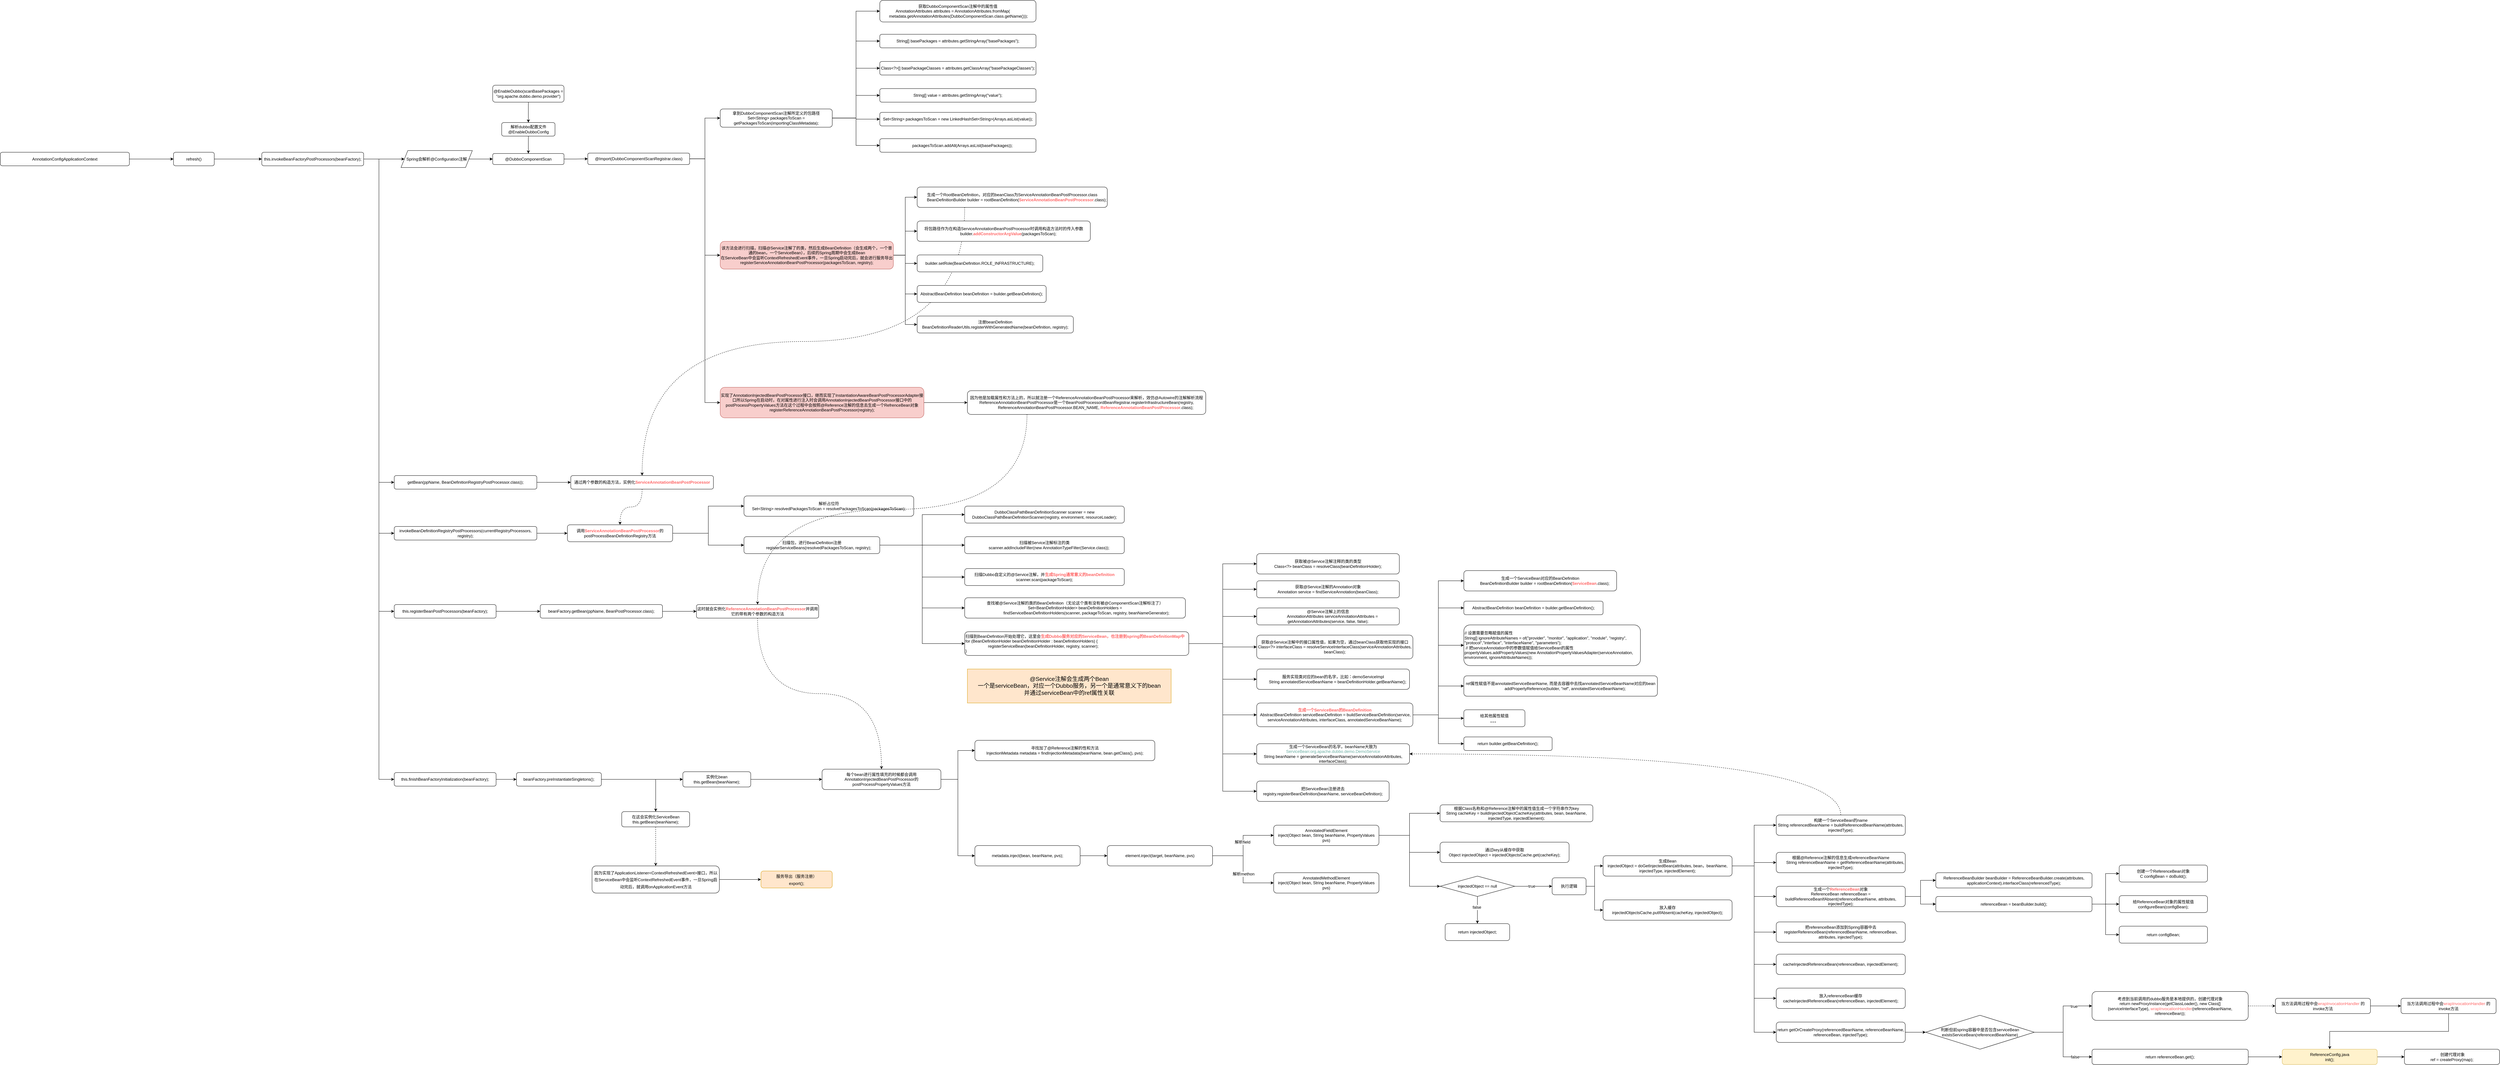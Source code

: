 <mxfile version="16.2.7" type="github">
  <diagram id="dAGm9d05bVq563Y25KDQ" name="第 1 页">
    <mxGraphModel dx="3076" dy="775" grid="1" gridSize="10" guides="1" tooltips="1" connect="1" arrows="1" fold="1" page="1" pageScale="1" pageWidth="827" pageHeight="1169" math="0" shadow="0">
      <root>
        <mxCell id="0" />
        <mxCell id="1" parent="0" />
        <mxCell id="HFMOyKSnLn-s5Kh4_8ME-10" style="edgeStyle=orthogonalEdgeStyle;rounded=0;orthogonalLoop=1;jettySize=auto;html=1;exitX=1;exitY=0.5;exitDx=0;exitDy=0;" parent="1" source="HFMOyKSnLn-s5Kh4_8ME-1" target="HFMOyKSnLn-s5Kh4_8ME-9" edge="1">
          <mxGeometry relative="1" as="geometry" />
        </mxCell>
        <mxCell id="HFMOyKSnLn-s5Kh4_8ME-1" value="Spring会解析@Configuration注解" style="shape=parallelogram;perimeter=parallelogramPerimeter;whiteSpace=wrap;html=1;fixedSize=1;" parent="1" vertex="1">
          <mxGeometry x="100" y="472.5" width="210" height="50" as="geometry" />
        </mxCell>
        <mxCell id="HFMOyKSnLn-s5Kh4_8ME-2" style="edgeStyle=orthogonalEdgeStyle;rounded=0;orthogonalLoop=1;jettySize=auto;html=1;exitX=0.5;exitY=1;exitDx=0;exitDy=0;" parent="1" source="HFMOyKSnLn-s5Kh4_8ME-1" target="HFMOyKSnLn-s5Kh4_8ME-1" edge="1">
          <mxGeometry relative="1" as="geometry" />
        </mxCell>
        <mxCell id="HFMOyKSnLn-s5Kh4_8ME-3" style="edgeStyle=orthogonalEdgeStyle;rounded=0;orthogonalLoop=1;jettySize=auto;html=1;exitX=1;exitY=0.5;exitDx=0;exitDy=0;fontColor=#000000;" parent="1" source="HFMOyKSnLn-s5Kh4_8ME-4" target="HFMOyKSnLn-s5Kh4_8ME-8" edge="1">
          <mxGeometry relative="1" as="geometry" />
        </mxCell>
        <mxCell id="HFMOyKSnLn-s5Kh4_8ME-4" value="&lt;font color=&quot;#000000&quot;&gt;refresh()&lt;/font&gt;" style="rounded=1;whiteSpace=wrap;html=1;fontColor=#FF0080;" parent="1" vertex="1">
          <mxGeometry x="-570" y="477.5" width="120" height="40" as="geometry" />
        </mxCell>
        <mxCell id="HFMOyKSnLn-s5Kh4_8ME-5" style="edgeStyle=orthogonalEdgeStyle;rounded=0;orthogonalLoop=1;jettySize=auto;html=1;exitX=1;exitY=0.5;exitDx=0;exitDy=0;fontColor=#000000;" parent="1" source="HFMOyKSnLn-s5Kh4_8ME-6" target="HFMOyKSnLn-s5Kh4_8ME-4" edge="1">
          <mxGeometry relative="1" as="geometry" />
        </mxCell>
        <mxCell id="HFMOyKSnLn-s5Kh4_8ME-6" value="&lt;font color=&quot;#000000&quot;&gt;AnnotationConfigApplicationContext&lt;/font&gt;" style="rounded=1;whiteSpace=wrap;html=1;fontColor=#FF0080;" parent="1" vertex="1">
          <mxGeometry x="-1080" y="477.5" width="380" height="40" as="geometry" />
        </mxCell>
        <mxCell id="HFMOyKSnLn-s5Kh4_8ME-7" style="edgeStyle=orthogonalEdgeStyle;rounded=0;orthogonalLoop=1;jettySize=auto;html=1;exitX=1;exitY=0.5;exitDx=0;exitDy=0;fontColor=#000000;" parent="1" source="HFMOyKSnLn-s5Kh4_8ME-8" target="HFMOyKSnLn-s5Kh4_8ME-1" edge="1">
          <mxGeometry relative="1" as="geometry" />
        </mxCell>
        <mxCell id="HFMOyKSnLn-s5Kh4_8ME-48" style="edgeStyle=orthogonalEdgeStyle;rounded=0;orthogonalLoop=1;jettySize=auto;html=1;exitX=1;exitY=0.5;exitDx=0;exitDy=0;entryX=0;entryY=0.5;entryDx=0;entryDy=0;fontColor=#FF6666;" parent="1" source="HFMOyKSnLn-s5Kh4_8ME-8" target="HFMOyKSnLn-s5Kh4_8ME-47" edge="1">
          <mxGeometry relative="1" as="geometry" />
        </mxCell>
        <mxCell id="HFMOyKSnLn-s5Kh4_8ME-50" style="edgeStyle=orthogonalEdgeStyle;rounded=0;orthogonalLoop=1;jettySize=auto;html=1;exitX=1;exitY=0.5;exitDx=0;exitDy=0;entryX=0;entryY=0.5;entryDx=0;entryDy=0;fontColor=#FF6666;" parent="1" source="HFMOyKSnLn-s5Kh4_8ME-8" target="HFMOyKSnLn-s5Kh4_8ME-49" edge="1">
          <mxGeometry relative="1" as="geometry" />
        </mxCell>
        <mxCell id="HFMOyKSnLn-s5Kh4_8ME-111" style="edgeStyle=orthogonalEdgeStyle;rounded=0;orthogonalLoop=1;jettySize=auto;html=1;exitX=1;exitY=0.5;exitDx=0;exitDy=0;entryX=0;entryY=0.5;entryDx=0;entryDy=0;fontSize=17;fontColor=#000000;" parent="1" source="HFMOyKSnLn-s5Kh4_8ME-8" target="HFMOyKSnLn-s5Kh4_8ME-105" edge="1">
          <mxGeometry relative="1" as="geometry" />
        </mxCell>
        <mxCell id="HFMOyKSnLn-s5Kh4_8ME-129" style="edgeStyle=orthogonalEdgeStyle;rounded=0;orthogonalLoop=1;jettySize=auto;html=1;exitX=1;exitY=0.5;exitDx=0;exitDy=0;entryX=0;entryY=0.5;entryDx=0;entryDy=0;fontSize=12;fontColor=#FF6666;" parent="1" source="HFMOyKSnLn-s5Kh4_8ME-8" target="HFMOyKSnLn-s5Kh4_8ME-125" edge="1">
          <mxGeometry relative="1" as="geometry" />
        </mxCell>
        <mxCell id="HFMOyKSnLn-s5Kh4_8ME-8" value="&lt;font color=&quot;#000000&quot;&gt;this.invokeBeanFactoryPostProcessors(beanFactory);&lt;/font&gt;" style="rounded=1;whiteSpace=wrap;html=1;fontColor=#FF0080;" parent="1" vertex="1">
          <mxGeometry x="-310" y="477.5" width="300" height="40" as="geometry" />
        </mxCell>
        <mxCell id="HFMOyKSnLn-s5Kh4_8ME-16" style="edgeStyle=orthogonalEdgeStyle;rounded=0;orthogonalLoop=1;jettySize=auto;html=1;exitX=1;exitY=0.5;exitDx=0;exitDy=0;" parent="1" source="HFMOyKSnLn-s5Kh4_8ME-9" target="HFMOyKSnLn-s5Kh4_8ME-15" edge="1">
          <mxGeometry relative="1" as="geometry" />
        </mxCell>
        <mxCell id="HFMOyKSnLn-s5Kh4_8ME-9" value="&lt;font color=&quot;#000000&quot;&gt;@DubboComponentScan&lt;/font&gt;" style="rounded=1;whiteSpace=wrap;html=1;fontColor=#FF0080;" parent="1" vertex="1">
          <mxGeometry x="370" y="481.25" width="210" height="32.5" as="geometry" />
        </mxCell>
        <mxCell id="HFMOyKSnLn-s5Kh4_8ME-11" style="edgeStyle=orthogonalEdgeStyle;rounded=0;orthogonalLoop=1;jettySize=auto;html=1;exitX=0.5;exitY=1;exitDx=0;exitDy=0;entryX=0.5;entryY=0;entryDx=0;entryDy=0;" parent="1" source="HFMOyKSnLn-s5Kh4_8ME-12" target="HFMOyKSnLn-s5Kh4_8ME-13" edge="1">
          <mxGeometry relative="1" as="geometry">
            <mxPoint x="361.5" y="470" as="sourcePoint" />
            <mxPoint x="481.5" y="465" as="targetPoint" />
          </mxGeometry>
        </mxCell>
        <mxCell id="HFMOyKSnLn-s5Kh4_8ME-12" value="@EnableDubbo(scanBasePackages = &quot;org.apache.dubbo.demo.provider&quot;)" style="rounded=1;whiteSpace=wrap;html=1;" parent="1" vertex="1">
          <mxGeometry x="370" y="280" width="210" height="50" as="geometry" />
        </mxCell>
        <mxCell id="HFMOyKSnLn-s5Kh4_8ME-14" style="edgeStyle=orthogonalEdgeStyle;rounded=0;orthogonalLoop=1;jettySize=auto;html=1;exitX=0.5;exitY=1;exitDx=0;exitDy=0;" parent="1" source="HFMOyKSnLn-s5Kh4_8ME-13" target="HFMOyKSnLn-s5Kh4_8ME-9" edge="1">
          <mxGeometry relative="1" as="geometry" />
        </mxCell>
        <mxCell id="HFMOyKSnLn-s5Kh4_8ME-13" value="解析dubbo配置文件&lt;br&gt;@EnableDubboConfig" style="rounded=1;whiteSpace=wrap;html=1;" parent="1" vertex="1">
          <mxGeometry x="396.5" y="390" width="157" height="40" as="geometry" />
        </mxCell>
        <mxCell id="HFMOyKSnLn-s5Kh4_8ME-18" style="edgeStyle=orthogonalEdgeStyle;rounded=0;orthogonalLoop=1;jettySize=auto;html=1;exitX=1;exitY=0.5;exitDx=0;exitDy=0;entryX=0;entryY=0.5;entryDx=0;entryDy=0;" parent="1" source="HFMOyKSnLn-s5Kh4_8ME-15" target="HFMOyKSnLn-s5Kh4_8ME-17" edge="1">
          <mxGeometry relative="1" as="geometry" />
        </mxCell>
        <mxCell id="HFMOyKSnLn-s5Kh4_8ME-32" style="edgeStyle=orthogonalEdgeStyle;rounded=0;orthogonalLoop=1;jettySize=auto;html=1;exitX=1;exitY=0.5;exitDx=0;exitDy=0;entryX=0;entryY=0.5;entryDx=0;entryDy=0;fontColor=#000000;" parent="1" source="HFMOyKSnLn-s5Kh4_8ME-15" target="HFMOyKSnLn-s5Kh4_8ME-31" edge="1">
          <mxGeometry relative="1" as="geometry" />
        </mxCell>
        <mxCell id="HFMOyKSnLn-s5Kh4_8ME-34" style="edgeStyle=orthogonalEdgeStyle;rounded=0;orthogonalLoop=1;jettySize=auto;html=1;exitX=1;exitY=0.5;exitDx=0;exitDy=0;entryX=0;entryY=0.5;entryDx=0;entryDy=0;fontColor=#000000;" parent="1" source="HFMOyKSnLn-s5Kh4_8ME-15" target="HFMOyKSnLn-s5Kh4_8ME-33" edge="1">
          <mxGeometry relative="1" as="geometry" />
        </mxCell>
        <mxCell id="HFMOyKSnLn-s5Kh4_8ME-15" value="&lt;font color=&quot;#000000&quot;&gt;@Import(DubboComponentScanRegistrar.class)&lt;/font&gt;" style="rounded=1;whiteSpace=wrap;html=1;fontColor=#FF0080;" parent="1" vertex="1">
          <mxGeometry x="650" y="480" width="300" height="33.75" as="geometry" />
        </mxCell>
        <mxCell id="HFMOyKSnLn-s5Kh4_8ME-20" style="edgeStyle=orthogonalEdgeStyle;rounded=0;orthogonalLoop=1;jettySize=auto;html=1;exitX=1;exitY=0.5;exitDx=0;exitDy=0;entryX=0;entryY=0.5;entryDx=0;entryDy=0;fontColor=#000000;" parent="1" source="HFMOyKSnLn-s5Kh4_8ME-17" target="HFMOyKSnLn-s5Kh4_8ME-19" edge="1">
          <mxGeometry relative="1" as="geometry" />
        </mxCell>
        <mxCell id="HFMOyKSnLn-s5Kh4_8ME-22" style="edgeStyle=orthogonalEdgeStyle;rounded=0;orthogonalLoop=1;jettySize=auto;html=1;exitX=1;exitY=0.5;exitDx=0;exitDy=0;fontColor=#000000;entryX=0;entryY=0.5;entryDx=0;entryDy=0;" parent="1" source="HFMOyKSnLn-s5Kh4_8ME-17" target="HFMOyKSnLn-s5Kh4_8ME-21" edge="1">
          <mxGeometry relative="1" as="geometry" />
        </mxCell>
        <mxCell id="HFMOyKSnLn-s5Kh4_8ME-26" style="edgeStyle=orthogonalEdgeStyle;rounded=0;orthogonalLoop=1;jettySize=auto;html=1;exitX=1;exitY=0.5;exitDx=0;exitDy=0;entryX=0;entryY=0.5;entryDx=0;entryDy=0;fontColor=#000000;" parent="1" source="HFMOyKSnLn-s5Kh4_8ME-17" target="HFMOyKSnLn-s5Kh4_8ME-23" edge="1">
          <mxGeometry relative="1" as="geometry" />
        </mxCell>
        <mxCell id="HFMOyKSnLn-s5Kh4_8ME-27" style="edgeStyle=orthogonalEdgeStyle;rounded=0;orthogonalLoop=1;jettySize=auto;html=1;exitX=1;exitY=0.5;exitDx=0;exitDy=0;entryX=0;entryY=0.5;entryDx=0;entryDy=0;fontColor=#000000;" parent="1" source="HFMOyKSnLn-s5Kh4_8ME-17" target="HFMOyKSnLn-s5Kh4_8ME-24" edge="1">
          <mxGeometry relative="1" as="geometry" />
        </mxCell>
        <mxCell id="HFMOyKSnLn-s5Kh4_8ME-28" style="edgeStyle=orthogonalEdgeStyle;rounded=0;orthogonalLoop=1;jettySize=auto;html=1;exitX=1;exitY=0.5;exitDx=0;exitDy=0;fontColor=#000000;" parent="1" source="HFMOyKSnLn-s5Kh4_8ME-17" target="HFMOyKSnLn-s5Kh4_8ME-25" edge="1">
          <mxGeometry relative="1" as="geometry" />
        </mxCell>
        <mxCell id="HFMOyKSnLn-s5Kh4_8ME-30" style="edgeStyle=orthogonalEdgeStyle;rounded=0;orthogonalLoop=1;jettySize=auto;html=1;exitX=1;exitY=0.5;exitDx=0;exitDy=0;entryX=0;entryY=0.5;entryDx=0;entryDy=0;fontColor=#000000;" parent="1" source="HFMOyKSnLn-s5Kh4_8ME-17" target="HFMOyKSnLn-s5Kh4_8ME-29" edge="1">
          <mxGeometry relative="1" as="geometry" />
        </mxCell>
        <mxCell id="HFMOyKSnLn-s5Kh4_8ME-17" value="&lt;font color=&quot;#000000&quot;&gt;拿到DubboComponentScan注解所定义的包路径&lt;br&gt;Set&amp;lt;String&amp;gt; packagesToScan = getPackagesToScan(importingClassMetadata);&lt;/font&gt;" style="rounded=1;whiteSpace=wrap;html=1;fontColor=#FF0080;" parent="1" vertex="1">
          <mxGeometry x="1040" y="350" width="330" height="53.75" as="geometry" />
        </mxCell>
        <mxCell id="HFMOyKSnLn-s5Kh4_8ME-19" value="&lt;div&gt;&lt;/div&gt;&lt;span style=&quot;color: rgb(0 , 0 , 0)&quot;&gt;获取DubboComponentScan注解中的属性值&lt;/span&gt;&lt;div&gt;&lt;font color=&quot;#000000&quot;&gt;AnnotationAttributes attributes = AnnotationAttributes.fromMap(&lt;/font&gt;&lt;span style=&quot;color: rgb(0 , 0 , 0)&quot;&gt;&amp;nbsp; &amp;nbsp; &amp;nbsp; &amp;nbsp; &amp;nbsp; &amp;nbsp;metadata.getAnnotationAttributes(DubboComponentScan.class.getName()));&lt;/span&gt;&lt;/div&gt;" style="rounded=1;whiteSpace=wrap;html=1;fontColor=#FF0080;" parent="1" vertex="1">
          <mxGeometry x="1510" y="30" width="460" height="63.75" as="geometry" />
        </mxCell>
        <mxCell id="HFMOyKSnLn-s5Kh4_8ME-21" value="&lt;div&gt;&lt;/div&gt;&lt;font color=&quot;#000000&quot;&gt;String[] basePackages = attributes.getStringArray(&quot;basePackages&quot;);&lt;/font&gt;" style="rounded=1;whiteSpace=wrap;html=1;fontColor=#FF0080;" parent="1" vertex="1">
          <mxGeometry x="1510" y="130" width="460" height="40" as="geometry" />
        </mxCell>
        <mxCell id="HFMOyKSnLn-s5Kh4_8ME-23" value="&lt;div&gt;&lt;/div&gt;&lt;font color=&quot;#000000&quot;&gt;Class&amp;lt;?&amp;gt;[] basePackageClasses = attributes.getClassArray(&quot;basePackageClasses&quot;);&lt;/font&gt;" style="rounded=1;whiteSpace=wrap;html=1;fontColor=#FF0080;" parent="1" vertex="1">
          <mxGeometry x="1510" y="210" width="460" height="40" as="geometry" />
        </mxCell>
        <mxCell id="HFMOyKSnLn-s5Kh4_8ME-24" value="&lt;div&gt;&lt;/div&gt;&lt;font color=&quot;#000000&quot;&gt;String[] value = attributes.getStringArray(&quot;value&quot;);&lt;/font&gt;" style="rounded=1;whiteSpace=wrap;html=1;fontColor=#FF0080;" parent="1" vertex="1">
          <mxGeometry x="1510" y="290" width="460" height="40" as="geometry" />
        </mxCell>
        <mxCell id="HFMOyKSnLn-s5Kh4_8ME-25" value="&lt;div&gt;&lt;/div&gt;&lt;div&gt;&lt;font color=&quot;#000000&quot;&gt;Set&amp;lt;String&amp;gt; packagesToScan = new LinkedHashSet&amp;lt;String&amp;gt;(Arrays.asList(value));&lt;/font&gt;&lt;/div&gt;" style="rounded=1;whiteSpace=wrap;html=1;fontColor=#FF0080;" parent="1" vertex="1">
          <mxGeometry x="1510" y="360" width="460" height="40" as="geometry" />
        </mxCell>
        <mxCell id="HFMOyKSnLn-s5Kh4_8ME-29" value="&lt;div&gt;&lt;/div&gt;&lt;div&gt;&lt;span style=&quot;color: rgb(0 , 0 , 0)&quot;&gt;&amp;nbsp; &amp;nbsp; &amp;nbsp; &amp;nbsp; packagesToScan.addAll(Arrays.asList(basePackages));&lt;/span&gt;&lt;br&gt;&lt;/div&gt;" style="rounded=1;whiteSpace=wrap;html=1;fontColor=#FF0080;" parent="1" vertex="1">
          <mxGeometry x="1510" y="437.5" width="460" height="40" as="geometry" />
        </mxCell>
        <mxCell id="HFMOyKSnLn-s5Kh4_8ME-42" style="edgeStyle=orthogonalEdgeStyle;rounded=0;orthogonalLoop=1;jettySize=auto;html=1;exitX=1;exitY=0.5;exitDx=0;exitDy=0;entryX=0;entryY=0.5;entryDx=0;entryDy=0;fontColor=#000000;" parent="1" source="HFMOyKSnLn-s5Kh4_8ME-31" target="HFMOyKSnLn-s5Kh4_8ME-35" edge="1">
          <mxGeometry relative="1" as="geometry" />
        </mxCell>
        <mxCell id="HFMOyKSnLn-s5Kh4_8ME-43" style="edgeStyle=orthogonalEdgeStyle;rounded=0;orthogonalLoop=1;jettySize=auto;html=1;exitX=1;exitY=0.5;exitDx=0;exitDy=0;entryX=0;entryY=0.5;entryDx=0;entryDy=0;fontColor=#000000;" parent="1" source="HFMOyKSnLn-s5Kh4_8ME-31" target="HFMOyKSnLn-s5Kh4_8ME-36" edge="1">
          <mxGeometry relative="1" as="geometry" />
        </mxCell>
        <mxCell id="HFMOyKSnLn-s5Kh4_8ME-44" style="edgeStyle=orthogonalEdgeStyle;rounded=0;orthogonalLoop=1;jettySize=auto;html=1;exitX=1;exitY=0.5;exitDx=0;exitDy=0;fontColor=#000000;" parent="1" source="HFMOyKSnLn-s5Kh4_8ME-31" target="HFMOyKSnLn-s5Kh4_8ME-37" edge="1">
          <mxGeometry relative="1" as="geometry" />
        </mxCell>
        <mxCell id="HFMOyKSnLn-s5Kh4_8ME-45" style="edgeStyle=orthogonalEdgeStyle;rounded=0;orthogonalLoop=1;jettySize=auto;html=1;exitX=1;exitY=0.5;exitDx=0;exitDy=0;entryX=0;entryY=0.5;entryDx=0;entryDy=0;fontColor=#000000;" parent="1" source="HFMOyKSnLn-s5Kh4_8ME-31" target="HFMOyKSnLn-s5Kh4_8ME-39" edge="1">
          <mxGeometry relative="1" as="geometry" />
        </mxCell>
        <mxCell id="HFMOyKSnLn-s5Kh4_8ME-46" style="edgeStyle=orthogonalEdgeStyle;rounded=0;orthogonalLoop=1;jettySize=auto;html=1;exitX=1;exitY=0.5;exitDx=0;exitDy=0;entryX=0;entryY=0.5;entryDx=0;entryDy=0;fontColor=#000000;" parent="1" source="HFMOyKSnLn-s5Kh4_8ME-31" target="HFMOyKSnLn-s5Kh4_8ME-41" edge="1">
          <mxGeometry relative="1" as="geometry" />
        </mxCell>
        <mxCell id="HFMOyKSnLn-s5Kh4_8ME-31" value="&lt;font color=&quot;#000000&quot;&gt;&lt;div&gt;该方法会进行扫描，扫描@Service注解了的类，然后生成BeanDefinition（会生成两个，一个普通的bean，一个ServiceBean），后续的Spring周期中会生成Bean&lt;/div&gt;&lt;div&gt;在ServiceBean中会监听ContextRefreshedEvent事件，一旦Spring启动完后，就会进行服务导出registerServiceAnnotationBeanPostProcessor(packagesToScan, registry);&lt;/div&gt;&lt;/font&gt;" style="rounded=1;whiteSpace=wrap;html=1;fillColor=#f8cecc;strokeColor=#b85450;" parent="1" vertex="1">
          <mxGeometry x="1040" y="740" width="510" height="81.75" as="geometry" />
        </mxCell>
        <mxCell id="HFMOyKSnLn-s5Kh4_8ME-117" style="edgeStyle=orthogonalEdgeStyle;rounded=0;orthogonalLoop=1;jettySize=auto;html=1;exitX=1;exitY=0.5;exitDx=0;exitDy=0;fontSize=12;fontColor=#000000;" parent="1" source="HFMOyKSnLn-s5Kh4_8ME-33" target="HFMOyKSnLn-s5Kh4_8ME-116" edge="1">
          <mxGeometry relative="1" as="geometry" />
        </mxCell>
        <mxCell id="HFMOyKSnLn-s5Kh4_8ME-33" value="&lt;font color=&quot;#000000&quot;&gt;实现了AnnotationInjectedBeanPostProcessor接口，继而实现了InstantiationAwareBeanPostProcessorAdapter接口所以Spring在启动时，在对属性进行注入时会调用AnnotationInjectedBeanPostProcessor接口中的postProcessPropertyValues方法在这个过程中会按照@Reference注解的信息去生成一个RefrenceBean对象&lt;br&gt;registerReferenceAnnotationBeanPostProcessor(registry);&lt;br&gt;&lt;/font&gt;" style="rounded=1;whiteSpace=wrap;html=1;fillColor=#f8cecc;strokeColor=#b85450;" parent="1" vertex="1">
          <mxGeometry x="1040" y="1170" width="600" height="90" as="geometry" />
        </mxCell>
        <mxCell id="HFMOyKSnLn-s5Kh4_8ME-53" style="edgeStyle=orthogonalEdgeStyle;rounded=0;orthogonalLoop=1;jettySize=auto;html=1;exitX=0.25;exitY=1;exitDx=0;exitDy=0;fontColor=#FF6666;curved=1;dashed=1;" parent="1" source="HFMOyKSnLn-s5Kh4_8ME-35" target="HFMOyKSnLn-s5Kh4_8ME-51" edge="1">
          <mxGeometry relative="1" as="geometry" />
        </mxCell>
        <mxCell id="HFMOyKSnLn-s5Kh4_8ME-35" value="&lt;div&gt;&lt;/div&gt;&lt;div&gt;&lt;div&gt;&lt;font color=&quot;#000000&quot;&gt;生成一个RootBeanDefinition，对应的beanClass为ServiceAnnotationBeanPostProcessor.class&lt;/font&gt;&lt;/div&gt;&lt;div&gt;&lt;font color=&quot;#000000&quot;&gt;&amp;nbsp; &amp;nbsp; &amp;nbsp; &amp;nbsp; BeanDefinitionBuilder builder = rootBeanDefinition(&lt;/font&gt;&lt;font color=&quot;#ff6666&quot;&gt;&lt;b&gt;ServiceAnnotationBeanPostProcessor&lt;/b&gt;&lt;/font&gt;&lt;font color=&quot;#000000&quot;&gt;.class);&lt;/font&gt;&lt;/div&gt;&lt;/div&gt;" style="rounded=1;whiteSpace=wrap;html=1;fontColor=#FF0080;" parent="1" vertex="1">
          <mxGeometry x="1620" y="580" width="560" height="60" as="geometry" />
        </mxCell>
        <mxCell id="HFMOyKSnLn-s5Kh4_8ME-36" value="&lt;div&gt;&lt;/div&gt;&lt;div&gt;&lt;div&gt;&lt;font color=&quot;#000000&quot;&gt;将包路径作为在构造ServiceAnnotationBeanPostProcessor时调用构造方法时的传入参数&lt;/font&gt;&lt;/div&gt;&lt;div&gt;&lt;font color=&quot;#000000&quot;&gt;&amp;nbsp; &amp;nbsp; &amp;nbsp; &amp;nbsp; builder.&lt;/font&gt;&lt;b&gt;&lt;font color=&quot;#ff6666&quot;&gt;addConstructorArgValue&lt;/font&gt;&lt;/b&gt;&lt;font color=&quot;#000000&quot;&gt;(packagesToScan);&lt;/font&gt;&lt;/div&gt;&lt;/div&gt;" style="rounded=1;whiteSpace=wrap;html=1;fontColor=#FF0080;" parent="1" vertex="1">
          <mxGeometry x="1620" y="680" width="510" height="60" as="geometry" />
        </mxCell>
        <mxCell id="HFMOyKSnLn-s5Kh4_8ME-37" value="&lt;div&gt;&lt;/div&gt;&lt;div&gt;&lt;font color=&quot;#000000&quot;&gt;builder.setRole(BeanDefinition.ROLE_INFRASTRUCTURE);&lt;/font&gt;&lt;br&gt;&lt;/div&gt;" style="rounded=1;whiteSpace=wrap;html=1;fontColor=#FF0080;" parent="1" vertex="1">
          <mxGeometry x="1620" y="780" width="370" height="50" as="geometry" />
        </mxCell>
        <mxCell id="HFMOyKSnLn-s5Kh4_8ME-39" value="&lt;div&gt;&lt;/div&gt;&lt;div&gt;&lt;font color=&quot;#000000&quot;&gt;AbstractBeanDefinition beanDefinition = builder.getBeanDefinition();&lt;/font&gt;&lt;br&gt;&lt;/div&gt;" style="rounded=1;whiteSpace=wrap;html=1;fontColor=#FF0080;" parent="1" vertex="1">
          <mxGeometry x="1620" y="870" width="380" height="50" as="geometry" />
        </mxCell>
        <mxCell id="HFMOyKSnLn-s5Kh4_8ME-41" value="&lt;div&gt;&lt;/div&gt;&lt;div&gt;&lt;font color=&quot;#000000&quot;&gt;注册beanDefinition&lt;/font&gt;&lt;/div&gt;&lt;div&gt;&lt;font color=&quot;#000000&quot;&gt;BeanDefinitionReaderUtils.registerWithGeneratedName(beanDefinition, registry);&lt;/font&gt;&lt;br&gt;&lt;/div&gt;" style="rounded=1;whiteSpace=wrap;html=1;fontColor=#FF0080;" parent="1" vertex="1">
          <mxGeometry x="1620" y="960" width="460" height="50" as="geometry" />
        </mxCell>
        <mxCell id="HFMOyKSnLn-s5Kh4_8ME-56" style="edgeStyle=orthogonalEdgeStyle;rounded=0;orthogonalLoop=1;jettySize=auto;html=1;exitX=1;exitY=0.5;exitDx=0;exitDy=0;fontColor=#FF6666;" parent="1" source="HFMOyKSnLn-s5Kh4_8ME-47" target="HFMOyKSnLn-s5Kh4_8ME-55" edge="1">
          <mxGeometry relative="1" as="geometry" />
        </mxCell>
        <mxCell id="HFMOyKSnLn-s5Kh4_8ME-47" value="&lt;font color=&quot;#000000&quot;&gt;invokeBeanDefinitionRegistryPostProcessors(currentRegistryProcessors, registry);&lt;/font&gt;" style="rounded=1;whiteSpace=wrap;html=1;fontColor=#FF0080;" parent="1" vertex="1">
          <mxGeometry x="80" y="1580" width="420" height="40" as="geometry" />
        </mxCell>
        <mxCell id="HFMOyKSnLn-s5Kh4_8ME-52" style="edgeStyle=orthogonalEdgeStyle;rounded=0;orthogonalLoop=1;jettySize=auto;html=1;exitX=1;exitY=0.5;exitDx=0;exitDy=0;fontColor=#FF6666;" parent="1" source="HFMOyKSnLn-s5Kh4_8ME-49" target="HFMOyKSnLn-s5Kh4_8ME-51" edge="1">
          <mxGeometry relative="1" as="geometry" />
        </mxCell>
        <mxCell id="HFMOyKSnLn-s5Kh4_8ME-49" value="&lt;font color=&quot;#000000&quot;&gt;getBean(ppName, BeanDefinitionRegistryPostProcessor.class));&lt;/font&gt;" style="rounded=1;whiteSpace=wrap;html=1;fontColor=#FF0080;" parent="1" vertex="1">
          <mxGeometry x="80" y="1430" width="420" height="40" as="geometry" />
        </mxCell>
        <mxCell id="HFMOyKSnLn-s5Kh4_8ME-59" style="edgeStyle=orthogonalEdgeStyle;curved=1;rounded=0;orthogonalLoop=1;jettySize=auto;html=1;exitX=0.5;exitY=1;exitDx=0;exitDy=0;entryX=0.5;entryY=0;entryDx=0;entryDy=0;fontColor=#FF6666;dashed=1;" parent="1" source="HFMOyKSnLn-s5Kh4_8ME-51" target="HFMOyKSnLn-s5Kh4_8ME-55" edge="1">
          <mxGeometry relative="1" as="geometry" />
        </mxCell>
        <mxCell id="HFMOyKSnLn-s5Kh4_8ME-51" value="&lt;font color=&quot;#000000&quot;&gt;通过两个参数的构造方法，实例化&lt;/font&gt;&lt;b style=&quot;color: rgb(255 , 102 , 102)&quot;&gt;ServiceAnnotationBeanPostProcessor&lt;/b&gt;" style="rounded=1;whiteSpace=wrap;html=1;fontColor=#FF0080;" parent="1" vertex="1">
          <mxGeometry x="600" y="1430" width="420" height="40" as="geometry" />
        </mxCell>
        <mxCell id="HFMOyKSnLn-s5Kh4_8ME-60" style="edgeStyle=orthogonalEdgeStyle;rounded=0;orthogonalLoop=1;jettySize=auto;html=1;exitX=1;exitY=0.5;exitDx=0;exitDy=0;entryX=0;entryY=0.5;entryDx=0;entryDy=0;fontColor=#FF6666;" parent="1" source="HFMOyKSnLn-s5Kh4_8ME-55" target="HFMOyKSnLn-s5Kh4_8ME-58" edge="1">
          <mxGeometry relative="1" as="geometry" />
        </mxCell>
        <mxCell id="HFMOyKSnLn-s5Kh4_8ME-62" style="edgeStyle=orthogonalEdgeStyle;rounded=0;orthogonalLoop=1;jettySize=auto;html=1;exitX=1;exitY=0.5;exitDx=0;exitDy=0;fontColor=#FF6666;" parent="1" source="HFMOyKSnLn-s5Kh4_8ME-55" target="HFMOyKSnLn-s5Kh4_8ME-61" edge="1">
          <mxGeometry relative="1" as="geometry" />
        </mxCell>
        <mxCell id="HFMOyKSnLn-s5Kh4_8ME-55" value="&lt;font color=&quot;#000000&quot;&gt;调用&lt;/font&gt;&lt;b style=&quot;color: rgb(255 , 102 , 102)&quot;&gt;ServiceAnnotationBeanPostProcessor&lt;/b&gt;&lt;span style=&quot;color: rgb(0 , 0 , 0)&quot;&gt;的&lt;/span&gt;&lt;font color=&quot;#000000&quot;&gt;postProcessBeanDefinitionRegistry方法&lt;/font&gt;" style="rounded=1;whiteSpace=wrap;html=1;fontColor=#FF0080;" parent="1" vertex="1">
          <mxGeometry x="590" y="1575" width="310" height="50" as="geometry" />
        </mxCell>
        <mxCell id="HFMOyKSnLn-s5Kh4_8ME-58" value="&lt;font color=&quot;#000000&quot;&gt;解析占位符&lt;br&gt;Set&amp;lt;String&amp;gt; resolvedPackagesToScan = resolvePackagesToScan(packagesToScan);&lt;/font&gt;" style="rounded=1;whiteSpace=wrap;html=1;fontColor=#FF0080;" parent="1" vertex="1">
          <mxGeometry x="1110" y="1490" width="500" height="60" as="geometry" />
        </mxCell>
        <mxCell id="HFMOyKSnLn-s5Kh4_8ME-65" style="edgeStyle=orthogonalEdgeStyle;rounded=0;orthogonalLoop=1;jettySize=auto;html=1;exitX=1;exitY=0.5;exitDx=0;exitDy=0;entryX=0;entryY=0.5;entryDx=0;entryDy=0;fontColor=#FF6666;" parent="1" source="HFMOyKSnLn-s5Kh4_8ME-61" target="HFMOyKSnLn-s5Kh4_8ME-63" edge="1">
          <mxGeometry relative="1" as="geometry" />
        </mxCell>
        <mxCell id="HFMOyKSnLn-s5Kh4_8ME-67" style="edgeStyle=orthogonalEdgeStyle;rounded=0;orthogonalLoop=1;jettySize=auto;html=1;exitX=1;exitY=0.5;exitDx=0;exitDy=0;fontColor=#FF6666;" parent="1" source="HFMOyKSnLn-s5Kh4_8ME-61" target="HFMOyKSnLn-s5Kh4_8ME-66" edge="1">
          <mxGeometry relative="1" as="geometry" />
        </mxCell>
        <mxCell id="HFMOyKSnLn-s5Kh4_8ME-69" style="edgeStyle=orthogonalEdgeStyle;rounded=0;orthogonalLoop=1;jettySize=auto;html=1;exitX=1;exitY=0.5;exitDx=0;exitDy=0;entryX=0;entryY=0.5;entryDx=0;entryDy=0;fontColor=#FF6666;" parent="1" source="HFMOyKSnLn-s5Kh4_8ME-61" target="HFMOyKSnLn-s5Kh4_8ME-68" edge="1">
          <mxGeometry relative="1" as="geometry" />
        </mxCell>
        <mxCell id="HFMOyKSnLn-s5Kh4_8ME-71" style="edgeStyle=orthogonalEdgeStyle;rounded=0;orthogonalLoop=1;jettySize=auto;html=1;exitX=1;exitY=0.5;exitDx=0;exitDy=0;entryX=0;entryY=0.5;entryDx=0;entryDy=0;fontColor=#FF6666;" parent="1" source="HFMOyKSnLn-s5Kh4_8ME-61" target="HFMOyKSnLn-s5Kh4_8ME-70" edge="1">
          <mxGeometry relative="1" as="geometry" />
        </mxCell>
        <mxCell id="HFMOyKSnLn-s5Kh4_8ME-73" style="edgeStyle=orthogonalEdgeStyle;rounded=0;orthogonalLoop=1;jettySize=auto;html=1;exitX=1;exitY=0.5;exitDx=0;exitDy=0;entryX=0;entryY=0.5;entryDx=0;entryDy=0;fontColor=#FF6666;" parent="1" source="HFMOyKSnLn-s5Kh4_8ME-61" target="HFMOyKSnLn-s5Kh4_8ME-72" edge="1">
          <mxGeometry relative="1" as="geometry" />
        </mxCell>
        <mxCell id="HFMOyKSnLn-s5Kh4_8ME-61" value="&lt;div&gt;&lt;font color=&quot;#000000&quot;&gt;扫描包，进行BeanDefinition注册&lt;/font&gt;&lt;/div&gt;&lt;div&gt;&lt;font color=&quot;#000000&quot;&gt;&amp;nbsp; &amp;nbsp; &amp;nbsp; &amp;nbsp; &amp;nbsp; &amp;nbsp; registerServiceBeans(resolvedPackagesToScan, registry);&lt;/font&gt;&lt;/div&gt;" style="rounded=1;whiteSpace=wrap;html=1;fontColor=#FF0080;" parent="1" vertex="1">
          <mxGeometry x="1110" y="1610" width="400" height="50" as="geometry" />
        </mxCell>
        <mxCell id="HFMOyKSnLn-s5Kh4_8ME-63" value="&lt;div&gt;&lt;font color=&quot;#000000&quot;&gt;DubboClassPathBeanDefinitionScanner scanner =&amp;nbsp;&lt;/font&gt;&lt;span style=&quot;color: rgb(0 , 0 , 0)&quot;&gt;new DubboClassPathBeanDefinitionScanner(registry, environment, resourceLoader);&lt;/span&gt;&lt;/div&gt;" style="rounded=1;whiteSpace=wrap;html=1;fontColor=#FF0080;" parent="1" vertex="1">
          <mxGeometry x="1760" y="1520" width="470" height="50" as="geometry" />
        </mxCell>
        <mxCell id="HFMOyKSnLn-s5Kh4_8ME-66" value="&lt;div&gt;&lt;font color=&quot;#000000&quot;&gt;扫描被Service注解标注的类&lt;/font&gt;&lt;/div&gt;&lt;div&gt;&lt;font color=&quot;#000000&quot;&gt;&amp;nbsp; &amp;nbsp; &amp;nbsp; &amp;nbsp; scanner.addIncludeFilter(new AnnotationTypeFilter(Service.class));&lt;/font&gt;&lt;/div&gt;" style="rounded=1;whiteSpace=wrap;html=1;fontColor=#FF0080;" parent="1" vertex="1">
          <mxGeometry x="1760" y="1610" width="470" height="50" as="geometry" />
        </mxCell>
        <mxCell id="HFMOyKSnLn-s5Kh4_8ME-68" value="&lt;div&gt;&lt;font color=&quot;#000000&quot;&gt;扫描Dubbo自定义的@Service注解，并&lt;/font&gt;&lt;b&gt;&lt;font color=&quot;#ff6666&quot;&gt;生成Spring通常意义的beanDefinition&lt;/font&gt;&lt;/b&gt;&lt;/div&gt;&lt;div&gt;&lt;span style=&quot;color: rgb(0 , 0 , 0)&quot;&gt;scanner.scan(packageToScan);&lt;/span&gt;&lt;/div&gt;" style="rounded=1;whiteSpace=wrap;html=1;fontColor=#FF0080;" parent="1" vertex="1">
          <mxGeometry x="1760" y="1704" width="470" height="50" as="geometry" />
        </mxCell>
        <mxCell id="HFMOyKSnLn-s5Kh4_8ME-70" value="&lt;font color=&quot;#000000&quot;&gt;查找被@Service注解的类的BeanDefinition（无论这个类有没有被@ComponentScan注解标注了）&lt;br&gt;&lt;/font&gt;&lt;div&gt;&lt;font color=&quot;#000000&quot;&gt;Set&amp;lt;BeanDefinitionHolder&amp;gt; beanDefinitionHolders =&lt;/font&gt;&lt;/div&gt;&lt;div&gt;&lt;font color=&quot;#000000&quot;&gt;&amp;nbsp; &amp;nbsp; &amp;nbsp; &amp;nbsp; &amp;nbsp; &amp;nbsp; &amp;nbsp; &amp;nbsp; &amp;nbsp; &amp;nbsp; findServiceBeanDefinitionHolders(scanner, packageToScan, registry, beanNameGenerator);&lt;/font&gt;&lt;/div&gt;" style="rounded=1;whiteSpace=wrap;html=1;fontColor=#FF0080;" parent="1" vertex="1">
          <mxGeometry x="1760" y="1790" width="650" height="60" as="geometry" />
        </mxCell>
        <mxCell id="HFMOyKSnLn-s5Kh4_8ME-75" style="edgeStyle=orthogonalEdgeStyle;rounded=0;orthogonalLoop=1;jettySize=auto;html=1;exitX=1;exitY=0.5;exitDx=0;exitDy=0;entryX=0;entryY=0.5;entryDx=0;entryDy=0;fontColor=#FF6666;" parent="1" source="HFMOyKSnLn-s5Kh4_8ME-72" target="HFMOyKSnLn-s5Kh4_8ME-74" edge="1">
          <mxGeometry relative="1" as="geometry" />
        </mxCell>
        <mxCell id="HFMOyKSnLn-s5Kh4_8ME-77" style="edgeStyle=orthogonalEdgeStyle;rounded=0;orthogonalLoop=1;jettySize=auto;html=1;exitX=1;exitY=0.5;exitDx=0;exitDy=0;entryX=0;entryY=0.5;entryDx=0;entryDy=0;fontColor=#FF6666;" parent="1" source="HFMOyKSnLn-s5Kh4_8ME-72" target="HFMOyKSnLn-s5Kh4_8ME-76" edge="1">
          <mxGeometry relative="1" as="geometry" />
        </mxCell>
        <mxCell id="HFMOyKSnLn-s5Kh4_8ME-80" style="edgeStyle=orthogonalEdgeStyle;rounded=0;orthogonalLoop=1;jettySize=auto;html=1;exitX=1;exitY=0.5;exitDx=0;exitDy=0;fontColor=#FF6666;" parent="1" source="HFMOyKSnLn-s5Kh4_8ME-72" target="HFMOyKSnLn-s5Kh4_8ME-79" edge="1">
          <mxGeometry relative="1" as="geometry" />
        </mxCell>
        <mxCell id="HFMOyKSnLn-s5Kh4_8ME-81" style="edgeStyle=orthogonalEdgeStyle;rounded=0;orthogonalLoop=1;jettySize=auto;html=1;exitX=1;exitY=0.5;exitDx=0;exitDy=0;entryX=0;entryY=0.5;entryDx=0;entryDy=0;fontColor=#FF6666;" parent="1" source="HFMOyKSnLn-s5Kh4_8ME-72" target="HFMOyKSnLn-s5Kh4_8ME-78" edge="1">
          <mxGeometry relative="1" as="geometry" />
        </mxCell>
        <mxCell id="HFMOyKSnLn-s5Kh4_8ME-83" style="edgeStyle=orthogonalEdgeStyle;rounded=0;orthogonalLoop=1;jettySize=auto;html=1;exitX=1;exitY=0.5;exitDx=0;exitDy=0;entryX=0;entryY=0.5;entryDx=0;entryDy=0;fontColor=#FF6666;" parent="1" source="HFMOyKSnLn-s5Kh4_8ME-72" target="HFMOyKSnLn-s5Kh4_8ME-82" edge="1">
          <mxGeometry relative="1" as="geometry" />
        </mxCell>
        <mxCell id="HFMOyKSnLn-s5Kh4_8ME-85" style="edgeStyle=orthogonalEdgeStyle;rounded=0;orthogonalLoop=1;jettySize=auto;html=1;exitX=1;exitY=0.5;exitDx=0;exitDy=0;entryX=0;entryY=0.5;entryDx=0;entryDy=0;fontColor=#FF6666;" parent="1" source="HFMOyKSnLn-s5Kh4_8ME-72" target="HFMOyKSnLn-s5Kh4_8ME-84" edge="1">
          <mxGeometry relative="1" as="geometry" />
        </mxCell>
        <mxCell id="HFMOyKSnLn-s5Kh4_8ME-101" style="edgeStyle=orthogonalEdgeStyle;rounded=0;orthogonalLoop=1;jettySize=auto;html=1;exitX=1;exitY=0.5;exitDx=0;exitDy=0;entryX=0;entryY=0.5;entryDx=0;entryDy=0;fontColor=#67AB9F;" parent="1" source="HFMOyKSnLn-s5Kh4_8ME-72" target="HFMOyKSnLn-s5Kh4_8ME-100" edge="1">
          <mxGeometry relative="1" as="geometry" />
        </mxCell>
        <mxCell id="HFMOyKSnLn-s5Kh4_8ME-102" style="edgeStyle=orthogonalEdgeStyle;rounded=0;orthogonalLoop=1;jettySize=auto;html=1;exitX=1;exitY=0.5;exitDx=0;exitDy=0;entryX=0;entryY=0.5;entryDx=0;entryDy=0;fontColor=#67AB9F;" parent="1" source="HFMOyKSnLn-s5Kh4_8ME-72" target="HFMOyKSnLn-s5Kh4_8ME-99" edge="1">
          <mxGeometry relative="1" as="geometry" />
        </mxCell>
        <mxCell id="HFMOyKSnLn-s5Kh4_8ME-72" value="&lt;font color=&quot;#000000&quot;&gt;扫描到BeanDefinition开始处理它，这里会&lt;/font&gt;&lt;b&gt;&lt;font color=&quot;#ff6666&quot;&gt;生成Dubbo服务对应的ServiceBean，也注册到spring的BeanDefinitionMap中&lt;/font&gt;&lt;/b&gt;&lt;div&gt;&lt;font color=&quot;#000000&quot;&gt;for (BeanDefinitionHolder beanDefinitionHolder : beanDefinitionHolders) {&lt;/font&gt;&lt;/div&gt;&lt;div&gt;&lt;font color=&quot;#000000&quot;&gt;&amp;nbsp; &amp;nbsp; &amp;nbsp; &amp;nbsp; &amp;nbsp; &amp;nbsp; &amp;nbsp; &amp;nbsp; &amp;nbsp; &amp;nbsp; registerServiceBean(beanDefinitionHolder, registry, scanner);&lt;/font&gt;&lt;/div&gt;&lt;div&gt;&lt;font color=&quot;#000000&quot;&gt;}&lt;/font&gt;&lt;/div&gt;" style="rounded=1;whiteSpace=wrap;html=1;fontColor=#FF0080;align=left;" parent="1" vertex="1">
          <mxGeometry x="1760" y="1890" width="660" height="70" as="geometry" />
        </mxCell>
        <mxCell id="HFMOyKSnLn-s5Kh4_8ME-74" value="&lt;font color=&quot;#000000&quot;&gt;获取被@Service注解注释的类的类型&lt;br&gt;Class&amp;lt;?&amp;gt; beanClass = resolveClass(beanDefinitionHolder);&lt;/font&gt;" style="rounded=1;whiteSpace=wrap;html=1;fontColor=#FF0080;" parent="1" vertex="1">
          <mxGeometry x="2620" y="1660" width="420" height="60" as="geometry" />
        </mxCell>
        <mxCell id="HFMOyKSnLn-s5Kh4_8ME-76" value="&lt;font color=&quot;#000000&quot;&gt;获取@Service注解的Annotation对象&lt;br&gt;Annotation service = findServiceAnnotation(beanClass);&lt;/font&gt;" style="rounded=1;whiteSpace=wrap;html=1;fontColor=#FF0080;" parent="1" vertex="1">
          <mxGeometry x="2620" y="1740" width="420" height="50" as="geometry" />
        </mxCell>
        <mxCell id="HFMOyKSnLn-s5Kh4_8ME-78" value="&lt;div&gt;&lt;font color=&quot;#000000&quot;&gt;@Service注解上的信息&lt;/font&gt;&lt;/div&gt;&lt;div&gt;&lt;font color=&quot;#000000&quot;&gt;&amp;nbsp; &amp;nbsp; &amp;nbsp; &amp;nbsp; AnnotationAttributes serviceAnnotationAttributes = getAnnotationAttributes(service, false, false);&lt;/font&gt;&lt;/div&gt;" style="rounded=1;whiteSpace=wrap;html=1;fontColor=#FF0080;" parent="1" vertex="1">
          <mxGeometry x="2620" y="1820" width="420" height="50" as="geometry" />
        </mxCell>
        <mxCell id="HFMOyKSnLn-s5Kh4_8ME-79" value="&lt;font color=&quot;#000000&quot;&gt;获取@Service注解中的接口属性值，如果为空，通过beanClass获取他实现的接口&lt;br&gt;Class&amp;lt;?&amp;gt; interfaceClass = resolveServiceInterfaceClass(serviceAnnotationAttributes, beanClass);&lt;/font&gt;" style="rounded=1;whiteSpace=wrap;html=1;fontColor=#FF0080;" parent="1" vertex="1">
          <mxGeometry x="2620" y="1900" width="460" height="70" as="geometry" />
        </mxCell>
        <mxCell id="HFMOyKSnLn-s5Kh4_8ME-82" value="&lt;div&gt;&lt;font color=&quot;#000000&quot;&gt;服务实现类对应的bean的名字，比如：demoServiceImpl&lt;/font&gt;&lt;/div&gt;&lt;div&gt;&lt;font color=&quot;#000000&quot;&gt;&amp;nbsp; &amp;nbsp; &amp;nbsp; &amp;nbsp; String annotatedServiceBeanName = beanDefinitionHolder.getBeanName();&lt;/font&gt;&lt;/div&gt;" style="rounded=1;whiteSpace=wrap;html=1;fontColor=#FF0080;" parent="1" vertex="1">
          <mxGeometry x="2620" y="2000" width="450" height="60" as="geometry" />
        </mxCell>
        <mxCell id="HFMOyKSnLn-s5Kh4_8ME-89" style="edgeStyle=orthogonalEdgeStyle;rounded=0;orthogonalLoop=1;jettySize=auto;html=1;exitX=1;exitY=0.5;exitDx=0;exitDy=0;entryX=0;entryY=0.5;entryDx=0;entryDy=0;fontColor=#000000;" parent="1" source="HFMOyKSnLn-s5Kh4_8ME-84" target="HFMOyKSnLn-s5Kh4_8ME-86" edge="1">
          <mxGeometry relative="1" as="geometry" />
        </mxCell>
        <mxCell id="HFMOyKSnLn-s5Kh4_8ME-90" style="edgeStyle=orthogonalEdgeStyle;rounded=0;orthogonalLoop=1;jettySize=auto;html=1;exitX=1;exitY=0.5;exitDx=0;exitDy=0;entryX=0;entryY=0.5;entryDx=0;entryDy=0;fontColor=#000000;" parent="1" source="HFMOyKSnLn-s5Kh4_8ME-84" target="HFMOyKSnLn-s5Kh4_8ME-87" edge="1">
          <mxGeometry relative="1" as="geometry" />
        </mxCell>
        <mxCell id="HFMOyKSnLn-s5Kh4_8ME-91" style="edgeStyle=orthogonalEdgeStyle;rounded=0;orthogonalLoop=1;jettySize=auto;html=1;exitX=1;exitY=0.5;exitDx=0;exitDy=0;entryX=0;entryY=0.5;entryDx=0;entryDy=0;fontColor=#000000;" parent="1" source="HFMOyKSnLn-s5Kh4_8ME-84" target="HFMOyKSnLn-s5Kh4_8ME-88" edge="1">
          <mxGeometry relative="1" as="geometry" />
        </mxCell>
        <mxCell id="HFMOyKSnLn-s5Kh4_8ME-94" style="edgeStyle=orthogonalEdgeStyle;rounded=0;orthogonalLoop=1;jettySize=auto;html=1;exitX=1;exitY=0.5;exitDx=0;exitDy=0;fontColor=#000000;entryX=0;entryY=0.5;entryDx=0;entryDy=0;" parent="1" source="HFMOyKSnLn-s5Kh4_8ME-84" target="HFMOyKSnLn-s5Kh4_8ME-93" edge="1">
          <mxGeometry relative="1" as="geometry" />
        </mxCell>
        <mxCell id="HFMOyKSnLn-s5Kh4_8ME-96" style="edgeStyle=orthogonalEdgeStyle;rounded=0;orthogonalLoop=1;jettySize=auto;html=1;exitX=1;exitY=0.5;exitDx=0;exitDy=0;fontColor=#000000;" parent="1" source="HFMOyKSnLn-s5Kh4_8ME-84" target="HFMOyKSnLn-s5Kh4_8ME-95" edge="1">
          <mxGeometry relative="1" as="geometry" />
        </mxCell>
        <mxCell id="HFMOyKSnLn-s5Kh4_8ME-98" style="edgeStyle=orthogonalEdgeStyle;rounded=0;orthogonalLoop=1;jettySize=auto;html=1;exitX=1;exitY=0.5;exitDx=0;exitDy=0;entryX=0;entryY=0.5;entryDx=0;entryDy=0;fontColor=#000000;" parent="1" source="HFMOyKSnLn-s5Kh4_8ME-84" target="HFMOyKSnLn-s5Kh4_8ME-97" edge="1">
          <mxGeometry relative="1" as="geometry" />
        </mxCell>
        <mxCell id="HFMOyKSnLn-s5Kh4_8ME-84" value="&lt;div&gt;&lt;font color=&quot;#ff6666&quot;&gt;&lt;b&gt;生成一个ServiceBean的BeanDefinition&lt;/b&gt;&lt;/font&gt;&lt;/div&gt;&lt;div&gt;&lt;font color=&quot;#000000&quot;&gt;&amp;nbsp;AbstractBeanDefinition serviceBeanDefinition =&amp;nbsp;&lt;/font&gt;&lt;span style=&quot;color: rgb(0 , 0 , 0)&quot;&gt;buildServiceBeanDefinition(service, serviceAnnotationAttributes, interfaceClass, annotatedServiceBeanName);&lt;/span&gt;&lt;/div&gt;" style="rounded=1;whiteSpace=wrap;html=1;fontColor=#FF0080;" parent="1" vertex="1">
          <mxGeometry x="2620" y="2100" width="460" height="70" as="geometry" />
        </mxCell>
        <mxCell id="HFMOyKSnLn-s5Kh4_8ME-86" value="&lt;div&gt;&lt;font color=&quot;#000000&quot;&gt;生成一个ServiceBean对应的BeanDefinition&lt;/font&gt;&lt;/div&gt;&lt;div&gt;&lt;font color=&quot;#000000&quot;&gt;&amp;nbsp; &amp;nbsp; &amp;nbsp; &amp;nbsp; BeanDefinitionBuilder builder = rootBeanDefinition(&lt;/font&gt;&lt;b&gt;&lt;font color=&quot;#ff6666&quot;&gt;ServiceBean&lt;/font&gt;&lt;/b&gt;&lt;font color=&quot;#000000&quot;&gt;.class);&lt;/font&gt;&lt;/div&gt;" style="rounded=1;whiteSpace=wrap;html=1;fontColor=#FF0080;" parent="1" vertex="1">
          <mxGeometry x="3230" y="1710" width="450" height="60" as="geometry" />
        </mxCell>
        <mxCell id="HFMOyKSnLn-s5Kh4_8ME-87" value="&lt;font color=&quot;#000000&quot;&gt;AbstractBeanDefinition beanDefinition = builder.getBeanDefinition();&lt;/font&gt;" style="rounded=1;whiteSpace=wrap;html=1;fontColor=#FF0080;" parent="1" vertex="1">
          <mxGeometry x="3230" y="1800" width="410" height="40" as="geometry" />
        </mxCell>
        <mxCell id="HFMOyKSnLn-s5Kh4_8ME-88" value="&lt;div&gt;&lt;font&gt;// 设置需要忽略赋值的属性&lt;/font&gt;&lt;/div&gt;&lt;div&gt;&lt;font&gt;String[] ignoreAttributeNames = of(&quot;provider&quot;, &quot;monitor&quot;, &quot;application&quot;, &quot;module&quot;, &quot;registry&quot;, &quot;protocol&quot;,&lt;/font&gt;&lt;span&gt;&quot;interface&quot;, &quot;interfaceName&quot;, &quot;parameters&quot;);&lt;/span&gt;&lt;/div&gt;&lt;div&gt;&lt;span&gt;&amp;nbsp;// 把serviceAnnotation中的参数值赋值给ServiceBean的属性&lt;/span&gt;&lt;/div&gt;&lt;div&gt;&lt;span&gt;&lt;font&gt;propertyValues.addPropertyValues(new AnnotationPropertyValuesAdapter(serviceAnnotation, environment, ignoreAttributeNames));&lt;/font&gt;&lt;/span&gt;&lt;/div&gt;" style="rounded=1;whiteSpace=wrap;html=1;fontColor=#000000;align=left;" parent="1" vertex="1">
          <mxGeometry x="3230" y="1870" width="520" height="120" as="geometry" />
        </mxCell>
        <mxCell id="HFMOyKSnLn-s5Kh4_8ME-93" value="&lt;div&gt;&lt;font color=&quot;#000000&quot;&gt;ref属性赋值不是annotatedServiceBeanName, 而是去容器中去找annotatedServiceBeanName对应的bean&lt;/font&gt;&lt;/div&gt;&lt;div&gt;&lt;font color=&quot;#000000&quot;&gt;&amp;nbsp; &amp;nbsp; &amp;nbsp; &amp;nbsp; addPropertyReference(builder, &quot;ref&quot;, annotatedServiceBeanName);&lt;/font&gt;&lt;/div&gt;" style="rounded=1;whiteSpace=wrap;html=1;fontColor=#FF0080;" parent="1" vertex="1">
          <mxGeometry x="3230" y="2020" width="570" height="60" as="geometry" />
        </mxCell>
        <mxCell id="HFMOyKSnLn-s5Kh4_8ME-95" value="&lt;div&gt;&lt;font color=&quot;#000000&quot;&gt;给其他属性赋值&lt;/font&gt;&lt;/div&gt;&lt;div&gt;&lt;font color=&quot;#000000&quot;&gt;。。。&lt;/font&gt;&lt;/div&gt;" style="rounded=1;whiteSpace=wrap;html=1;fontColor=#FF0080;" parent="1" vertex="1">
          <mxGeometry x="3230" y="2120" width="180" height="50" as="geometry" />
        </mxCell>
        <mxCell id="HFMOyKSnLn-s5Kh4_8ME-97" value="&lt;font color=&quot;#000000&quot;&gt;return builder.getBeanDefinition();&lt;/font&gt;" style="rounded=1;whiteSpace=wrap;html=1;fontColor=#FF0080;" parent="1" vertex="1">
          <mxGeometry x="3230" y="2200" width="260" height="40" as="geometry" />
        </mxCell>
        <mxCell id="HFMOyKSnLn-s5Kh4_8ME-99" value="&lt;font color=&quot;#000000&quot;&gt;把ServiceBean注册进去&lt;br&gt;registry.registerBeanDefinition(beanName, serviceBeanDefinition);&lt;/font&gt;" style="rounded=1;whiteSpace=wrap;html=1;fontColor=#FF0080;" parent="1" vertex="1">
          <mxGeometry x="2620" y="2330" width="390" height="60" as="geometry" />
        </mxCell>
        <mxCell id="HFMOyKSnLn-s5Kh4_8ME-100" value="&lt;font color=&quot;#000000&quot;&gt;生成一个ServiceBean的名字，beanName大致为&lt;/font&gt;&lt;font color=&quot;#67ab9f&quot;&gt;ServiceBean:org.apache.dubbo.demo.DemoService&lt;/font&gt;&lt;br&gt;&lt;font color=&quot;#000000&quot;&gt;String beanName = generateServiceBeanName(serviceAnnotationAttributes, interfaceClass);&lt;/font&gt;" style="rounded=1;whiteSpace=wrap;html=1;fontColor=#FF0080;" parent="1" vertex="1">
          <mxGeometry x="2620" y="2220" width="450" height="60" as="geometry" />
        </mxCell>
        <mxCell id="HFMOyKSnLn-s5Kh4_8ME-103" value="&lt;font style=&quot;font-size: 17px&quot;&gt;&lt;span style=&quot;color: rgb(0 , 0 , 0)&quot;&gt;@Service注解会生成两个Bean&lt;/span&gt;&lt;font color=&quot;#000000&quot; style=&quot;font-size: 17px&quot;&gt;&lt;br&gt;一个是serviceBean，对应一个Dubbo服务，另一个是通常意义下的bean&lt;br&gt;并通过serviceBean中的ref属性关联&lt;/font&gt;&lt;/font&gt;" style="text;html=1;strokeColor=#d79b00;fillColor=#ffe6cc;align=center;verticalAlign=middle;whiteSpace=wrap;rounded=0;" parent="1" vertex="1">
          <mxGeometry x="1768" y="2000" width="600" height="100" as="geometry" />
        </mxCell>
        <mxCell id="HFMOyKSnLn-s5Kh4_8ME-104" style="edgeStyle=orthogonalEdgeStyle;rounded=0;orthogonalLoop=1;jettySize=auto;html=1;exitX=1;exitY=0.5;exitDx=0;exitDy=0;fontColor=#FF0080;strokeColor=#000000;" parent="1" source="HFMOyKSnLn-s5Kh4_8ME-105" target="HFMOyKSnLn-s5Kh4_8ME-107" edge="1">
          <mxGeometry relative="1" as="geometry" />
        </mxCell>
        <mxCell id="HFMOyKSnLn-s5Kh4_8ME-105" value="&lt;font color=&quot;#000000&quot;&gt;this.finishBeanFactoryInitialization(beanFactory);&lt;/font&gt;" style="rounded=1;whiteSpace=wrap;html=1;fontColor=#FF0080;" parent="1" vertex="1">
          <mxGeometry x="80" y="2305" width="300" height="40" as="geometry" />
        </mxCell>
        <mxCell id="HFMOyKSnLn-s5Kh4_8ME-106" style="edgeStyle=orthogonalEdgeStyle;rounded=0;orthogonalLoop=1;jettySize=auto;html=1;exitX=1;exitY=0.5;exitDx=0;exitDy=0;fontColor=#FF0080;strokeColor=#000000;" parent="1" source="HFMOyKSnLn-s5Kh4_8ME-107" target="HFMOyKSnLn-s5Kh4_8ME-109" edge="1">
          <mxGeometry relative="1" as="geometry" />
        </mxCell>
        <mxCell id="HFMOyKSnLn-s5Kh4_8ME-122" style="edgeStyle=orthogonalEdgeStyle;rounded=0;orthogonalLoop=1;jettySize=auto;html=1;exitX=1;exitY=0.5;exitDx=0;exitDy=0;fontSize=12;fontColor=#FF6666;" parent="1" source="HFMOyKSnLn-s5Kh4_8ME-107" target="HFMOyKSnLn-s5Kh4_8ME-121" edge="1">
          <mxGeometry relative="1" as="geometry" />
        </mxCell>
        <mxCell id="HFMOyKSnLn-s5Kh4_8ME-107" value="&lt;font color=&quot;#000000&quot;&gt;beanFactory.preInstantiateSingletons();&lt;/font&gt;" style="rounded=1;whiteSpace=wrap;html=1;fontColor=#FF0080;" parent="1" vertex="1">
          <mxGeometry x="440" y="2305" width="250" height="40" as="geometry" />
        </mxCell>
        <mxCell id="HFMOyKSnLn-s5Kh4_8ME-113" style="edgeStyle=orthogonalEdgeStyle;rounded=0;orthogonalLoop=1;jettySize=auto;html=1;exitX=0.5;exitY=1;exitDx=0;exitDy=0;fontSize=17;fontColor=#000000;dashed=1;" parent="1" source="HFMOyKSnLn-s5Kh4_8ME-109" target="HFMOyKSnLn-s5Kh4_8ME-112" edge="1">
          <mxGeometry relative="1" as="geometry" />
        </mxCell>
        <mxCell id="HFMOyKSnLn-s5Kh4_8ME-120" style="edgeStyle=orthogonalEdgeStyle;rounded=0;orthogonalLoop=1;jettySize=auto;html=1;exitX=1;exitY=0.5;exitDx=0;exitDy=0;entryX=0;entryY=0.5;entryDx=0;entryDy=0;fontSize=12;fontColor=#FF6666;" parent="1" source="HFMOyKSnLn-s5Kh4_8ME-121" target="HFMOyKSnLn-s5Kh4_8ME-119" edge="1">
          <mxGeometry relative="1" as="geometry" />
        </mxCell>
        <mxCell id="HFMOyKSnLn-s5Kh4_8ME-109" value="&lt;font color=&quot;#000000&quot;&gt;在这会实例化ServiceBean&lt;br&gt;this.getBean(beanName);&lt;/font&gt;" style="rounded=1;whiteSpace=wrap;html=1;fontColor=#FF0080;" parent="1" vertex="1">
          <mxGeometry x="750" y="2420" width="200" height="45" as="geometry" />
        </mxCell>
        <mxCell id="HFMOyKSnLn-s5Kh4_8ME-115" style="edgeStyle=orthogonalEdgeStyle;rounded=0;orthogonalLoop=1;jettySize=auto;html=1;exitX=1;exitY=0.5;exitDx=0;exitDy=0;fontSize=12;fontColor=#000000;" parent="1" source="HFMOyKSnLn-s5Kh4_8ME-112" target="HFMOyKSnLn-s5Kh4_8ME-114" edge="1">
          <mxGeometry relative="1" as="geometry" />
        </mxCell>
        <mxCell id="HFMOyKSnLn-s5Kh4_8ME-112" value="&lt;font style=&quot;font-size: 12px&quot;&gt;因为实现了ApplicationListener&amp;lt;ContextRefreshedEvent&amp;gt;接口，所以在ServiceBean中会监听ContextRefreshedEvent事件，一旦Spring启动完后，就调用onApplicationEvent方法&lt;/font&gt;" style="rounded=1;whiteSpace=wrap;html=1;fontSize=17;fontColor=#000000;" parent="1" vertex="1">
          <mxGeometry x="662.5" y="2580" width="375" height="80" as="geometry" />
        </mxCell>
        <mxCell id="HFMOyKSnLn-s5Kh4_8ME-114" value="&lt;div&gt;&lt;span style=&quot;font-size: 12px&quot;&gt;服务导出（服务注册）&lt;/span&gt;&lt;/div&gt;&lt;div&gt;&lt;span style=&quot;font-size: 12px&quot;&gt;export();&lt;/span&gt;&lt;/div&gt;" style="rounded=1;whiteSpace=wrap;html=1;fontSize=17;fillColor=#ffe6cc;strokeColor=#d79b00;" parent="1" vertex="1">
          <mxGeometry x="1160" y="2595" width="210" height="50" as="geometry" />
        </mxCell>
        <mxCell id="HFMOyKSnLn-s5Kh4_8ME-130" style="edgeStyle=orthogonalEdgeStyle;rounded=0;orthogonalLoop=1;jettySize=auto;html=1;exitX=0.25;exitY=1;exitDx=0;exitDy=0;fontSize=12;fontColor=#FF6666;curved=1;dashed=1;" parent="1" source="HFMOyKSnLn-s5Kh4_8ME-116" target="HFMOyKSnLn-s5Kh4_8ME-128" edge="1">
          <mxGeometry relative="1" as="geometry" />
        </mxCell>
        <mxCell id="HFMOyKSnLn-s5Kh4_8ME-116" value="&lt;div&gt;&lt;/div&gt;&lt;div&gt;&lt;div&gt;&lt;font color=&quot;#000000&quot;&gt;因为他是加载属性和方法上的，所以就注册一个ReferenceAnnotationBeanPostProcessor来解析，效仿@Autowire的注解解析流程&lt;/font&gt;&lt;/div&gt;&lt;div&gt;&lt;font color=&quot;#000000&quot;&gt;ReferenceAnnotationBeanPostProcessor是一个BeanPostProcessor&lt;/font&gt;&lt;span style=&quot;color: rgb(0 , 0 , 0)&quot;&gt;dBeanRegistrar.registerInfrastructureBean(registry,&lt;/span&gt;&lt;/div&gt;&lt;div&gt;&lt;font color=&quot;#000000&quot;&gt;&amp;nbsp; &amp;nbsp; &amp;nbsp; &amp;nbsp; &amp;nbsp; &amp;nbsp; &amp;nbsp; &amp;nbsp; ReferenceAnnotationBeanPostProcessor.BEAN_NAME, &lt;/font&gt;&lt;b&gt;&lt;font color=&quot;#ff6666&quot;&gt;ReferenceAnnotationBeanPostProcessor&lt;/font&gt;&lt;/b&gt;&lt;font color=&quot;#000000&quot;&gt;.class);&lt;/font&gt;&lt;/div&gt;&lt;/div&gt;" style="rounded=1;whiteSpace=wrap;html=1;fontColor=#FF0080;" parent="1" vertex="1">
          <mxGeometry x="1768" y="1180" width="702" height="70" as="geometry" />
        </mxCell>
        <mxCell id="HFMOyKSnLn-s5Kh4_8ME-133" style="edgeStyle=orthogonalEdgeStyle;rounded=0;orthogonalLoop=1;jettySize=auto;html=1;exitX=1;exitY=0.5;exitDx=0;exitDy=0;entryX=0;entryY=0.5;entryDx=0;entryDy=0;fontSize=12;fontColor=#FF6666;" parent="1" source="HFMOyKSnLn-s5Kh4_8ME-119" target="HFMOyKSnLn-s5Kh4_8ME-132" edge="1">
          <mxGeometry relative="1" as="geometry" />
        </mxCell>
        <mxCell id="HFMOyKSnLn-s5Kh4_8ME-135" style="edgeStyle=orthogonalEdgeStyle;rounded=0;orthogonalLoop=1;jettySize=auto;html=1;exitX=1;exitY=0.5;exitDx=0;exitDy=0;entryX=0;entryY=0.5;entryDx=0;entryDy=0;fontSize=12;fontColor=#FF6666;" parent="1" source="HFMOyKSnLn-s5Kh4_8ME-119" target="HFMOyKSnLn-s5Kh4_8ME-134" edge="1">
          <mxGeometry relative="1" as="geometry" />
        </mxCell>
        <mxCell id="HFMOyKSnLn-s5Kh4_8ME-119" value="&lt;font color=&quot;#000000&quot;&gt;每个bean进行属性填充的时候都会调用AnnotationInjectedBeanPostProcessor的postProcessPropertyValues方法&lt;/font&gt;" style="rounded=1;whiteSpace=wrap;html=1;fontColor=#FF0080;" parent="1" vertex="1">
          <mxGeometry x="1340" y="2295" width="350" height="60" as="geometry" />
        </mxCell>
        <mxCell id="HFMOyKSnLn-s5Kh4_8ME-121" value="&lt;font color=&quot;#000000&quot;&gt;实例化bean&lt;br&gt;this.getBean(beanName);&lt;/font&gt;" style="rounded=1;whiteSpace=wrap;html=1;fontColor=#FF0080;" parent="1" vertex="1">
          <mxGeometry x="930" y="2302.5" width="200" height="45" as="geometry" />
        </mxCell>
        <mxCell id="HFMOyKSnLn-s5Kh4_8ME-124" style="edgeStyle=orthogonalEdgeStyle;rounded=0;orthogonalLoop=1;jettySize=auto;html=1;exitX=1;exitY=0.5;exitDx=0;exitDy=0;fontColor=#FF0080;strokeColor=#000000;" parent="1" source="HFMOyKSnLn-s5Kh4_8ME-125" target="HFMOyKSnLn-s5Kh4_8ME-127" edge="1">
          <mxGeometry relative="1" as="geometry" />
        </mxCell>
        <mxCell id="HFMOyKSnLn-s5Kh4_8ME-125" value="&lt;font color=&quot;#000000&quot;&gt;this.registerBeanPostProcessors(beanFactory);&lt;/font&gt;" style="rounded=1;whiteSpace=wrap;html=1;fontColor=#FF0080;" parent="1" vertex="1">
          <mxGeometry x="80" y="1810" width="300" height="40" as="geometry" />
        </mxCell>
        <mxCell id="HFMOyKSnLn-s5Kh4_8ME-126" style="edgeStyle=orthogonalEdgeStyle;rounded=0;orthogonalLoop=1;jettySize=auto;html=1;exitX=1;exitY=0.5;exitDx=0;exitDy=0;fontColor=#FF0080;strokeColor=#000000;" parent="1" source="HFMOyKSnLn-s5Kh4_8ME-127" target="HFMOyKSnLn-s5Kh4_8ME-128" edge="1">
          <mxGeometry relative="1" as="geometry" />
        </mxCell>
        <mxCell id="HFMOyKSnLn-s5Kh4_8ME-127" value="&lt;font color=&quot;#000000&quot;&gt;beanFactory.getBean(ppName, BeanPostProcessor.class);&lt;/font&gt;" style="rounded=1;whiteSpace=wrap;html=1;fontColor=#FF0080;" parent="1" vertex="1">
          <mxGeometry x="510" y="1810" width="360" height="40" as="geometry" />
        </mxCell>
        <mxCell id="HFMOyKSnLn-s5Kh4_8ME-131" style="edgeStyle=orthogonalEdgeStyle;curved=1;rounded=0;orthogonalLoop=1;jettySize=auto;html=1;exitX=0.5;exitY=1;exitDx=0;exitDy=0;dashed=1;fontSize=12;fontColor=#FF6666;" parent="1" source="HFMOyKSnLn-s5Kh4_8ME-128" target="HFMOyKSnLn-s5Kh4_8ME-119" edge="1">
          <mxGeometry relative="1" as="geometry" />
        </mxCell>
        <mxCell id="HFMOyKSnLn-s5Kh4_8ME-128" value="&lt;font color=&quot;#000000&quot;&gt;这时就会实例化&lt;/font&gt;&lt;b&gt;&lt;font color=&quot;#ff6666&quot;&gt;ReferenceAnnotationBeanPostProcessor&lt;/font&gt;&lt;/b&gt;&lt;span style=&quot;color: rgb(0 , 0 , 0)&quot;&gt;并调用它的带有两个参数的构造方法&lt;/span&gt;" style="rounded=1;whiteSpace=wrap;html=1;fontColor=#FF0080;" parent="1" vertex="1">
          <mxGeometry x="970" y="1810" width="360" height="40" as="geometry" />
        </mxCell>
        <mxCell id="HFMOyKSnLn-s5Kh4_8ME-132" value="&lt;font color=&quot;#000000&quot;&gt;寻找加了@Reference注解的性和方法&lt;br&gt;InjectionMetadata metadata = findInjectionMetadata(beanName, bean.getClass(), pvs);&lt;/font&gt;" style="rounded=1;whiteSpace=wrap;html=1;fontColor=#FF0080;" parent="1" vertex="1">
          <mxGeometry x="1790" y="2210" width="530" height="60" as="geometry" />
        </mxCell>
        <mxCell id="HFMOyKSnLn-s5Kh4_8ME-137" style="edgeStyle=orthogonalEdgeStyle;rounded=0;orthogonalLoop=1;jettySize=auto;html=1;exitX=1;exitY=0.5;exitDx=0;exitDy=0;fontSize=12;fontColor=#FF6666;" parent="1" source="HFMOyKSnLn-s5Kh4_8ME-134" target="HFMOyKSnLn-s5Kh4_8ME-136" edge="1">
          <mxGeometry relative="1" as="geometry" />
        </mxCell>
        <mxCell id="HFMOyKSnLn-s5Kh4_8ME-134" value="&lt;font color=&quot;#000000&quot;&gt;metadata.inject(bean, beanName, pvs);&lt;/font&gt;" style="rounded=1;whiteSpace=wrap;html=1;fontColor=#FF0080;" parent="1" vertex="1">
          <mxGeometry x="1790" y="2520" width="310" height="60" as="geometry" />
        </mxCell>
        <mxCell id="HFMOyKSnLn-s5Kh4_8ME-139" style="edgeStyle=orthogonalEdgeStyle;rounded=0;orthogonalLoop=1;jettySize=auto;html=1;exitX=1;exitY=0.5;exitDx=0;exitDy=0;entryX=0;entryY=0.5;entryDx=0;entryDy=0;fontSize=12;fontColor=#000000;" parent="1" source="HFMOyKSnLn-s5Kh4_8ME-136" target="HFMOyKSnLn-s5Kh4_8ME-138" edge="1">
          <mxGeometry relative="1" as="geometry" />
        </mxCell>
        <mxCell id="HFMOyKSnLn-s5Kh4_8ME-140" value="解析field" style="edgeLabel;html=1;align=center;verticalAlign=middle;resizable=0;points=[];fontSize=12;fontColor=#000000;" parent="HFMOyKSnLn-s5Kh4_8ME-139" vertex="1" connectable="0">
          <mxGeometry x="-0.123" y="2" relative="1" as="geometry">
            <mxPoint y="-25" as="offset" />
          </mxGeometry>
        </mxCell>
        <mxCell id="HFMOyKSnLn-s5Kh4_8ME-142" style="edgeStyle=orthogonalEdgeStyle;rounded=0;orthogonalLoop=1;jettySize=auto;html=1;exitX=1;exitY=0.5;exitDx=0;exitDy=0;entryX=0;entryY=0.5;entryDx=0;entryDy=0;fontSize=12;fontColor=#000000;" parent="1" source="HFMOyKSnLn-s5Kh4_8ME-136" target="HFMOyKSnLn-s5Kh4_8ME-141" edge="1">
          <mxGeometry relative="1" as="geometry" />
        </mxCell>
        <mxCell id="HFMOyKSnLn-s5Kh4_8ME-143" value="解析methon" style="edgeLabel;html=1;align=center;verticalAlign=middle;resizable=0;points=[];fontSize=12;fontColor=#000000;" parent="HFMOyKSnLn-s5Kh4_8ME-142" vertex="1" connectable="0">
          <mxGeometry x="0.108" y="1" relative="1" as="geometry">
            <mxPoint as="offset" />
          </mxGeometry>
        </mxCell>
        <mxCell id="HFMOyKSnLn-s5Kh4_8ME-136" value="&lt;font color=&quot;#000000&quot;&gt;element.inject(target, beanName, pvs)&lt;/font&gt;" style="rounded=1;whiteSpace=wrap;html=1;fontColor=#FF0080;" parent="1" vertex="1">
          <mxGeometry x="2180" y="2520" width="310" height="60" as="geometry" />
        </mxCell>
        <mxCell id="HFMOyKSnLn-s5Kh4_8ME-145" style="edgeStyle=orthogonalEdgeStyle;rounded=0;orthogonalLoop=1;jettySize=auto;html=1;exitX=1;exitY=0.5;exitDx=0;exitDy=0;fontSize=12;fontColor=#000000;entryX=0;entryY=0.5;entryDx=0;entryDy=0;" parent="1" source="HFMOyKSnLn-s5Kh4_8ME-138" target="HFMOyKSnLn-s5Kh4_8ME-144" edge="1">
          <mxGeometry relative="1" as="geometry" />
        </mxCell>
        <mxCell id="HFMOyKSnLn-s5Kh4_8ME-147" style="edgeStyle=orthogonalEdgeStyle;rounded=0;orthogonalLoop=1;jettySize=auto;html=1;exitX=1;exitY=0.5;exitDx=0;exitDy=0;fontSize=12;fontColor=#000000;" parent="1" source="HFMOyKSnLn-s5Kh4_8ME-138" target="HFMOyKSnLn-s5Kh4_8ME-146" edge="1">
          <mxGeometry relative="1" as="geometry" />
        </mxCell>
        <mxCell id="HFMOyKSnLn-s5Kh4_8ME-149" style="edgeStyle=orthogonalEdgeStyle;rounded=0;orthogonalLoop=1;jettySize=auto;html=1;exitX=1;exitY=0.5;exitDx=0;exitDy=0;entryX=0;entryY=0.5;entryDx=0;entryDy=0;fontSize=12;fontColor=#000000;" parent="1" source="HFMOyKSnLn-s5Kh4_8ME-138" target="HFMOyKSnLn-s5Kh4_8ME-148" edge="1">
          <mxGeometry relative="1" as="geometry" />
        </mxCell>
        <mxCell id="HFMOyKSnLn-s5Kh4_8ME-138" value="&lt;font color=&quot;#000000&quot;&gt;AnnotatedFieldElement&lt;br&gt;inject(Object bean, String beanName, PropertyValues pvs)&lt;br&gt;&lt;/font&gt;" style="rounded=1;whiteSpace=wrap;html=1;fontColor=#FF0080;" parent="1" vertex="1">
          <mxGeometry x="2670" y="2460" width="310" height="60" as="geometry" />
        </mxCell>
        <mxCell id="HFMOyKSnLn-s5Kh4_8ME-141" value="&lt;font color=&quot;#000000&quot;&gt;AnnotatedMethodElement&lt;br&gt;inject(Object bean, String beanName, PropertyValues pvs)&lt;br&gt;&lt;/font&gt;" style="rounded=1;whiteSpace=wrap;html=1;fontColor=#FF0080;" parent="1" vertex="1">
          <mxGeometry x="2670" y="2600" width="310" height="60" as="geometry" />
        </mxCell>
        <mxCell id="HFMOyKSnLn-s5Kh4_8ME-144" value="&lt;font color=&quot;#000000&quot;&gt;根据Class名称和@Reference注解中的属性值生成一个字符串作为key&lt;br&gt;String cacheKey = buildInjectedObjectCacheKey(attributes, bean, beanName, injectedType, injectedElement);&lt;/font&gt;" style="rounded=1;whiteSpace=wrap;html=1;fontColor=#FF0080;" parent="1" vertex="1">
          <mxGeometry x="3160" y="2400" width="450" height="50" as="geometry" />
        </mxCell>
        <mxCell id="HFMOyKSnLn-s5Kh4_8ME-146" value="&lt;font color=&quot;#000000&quot;&gt;通过key从缓存中获取&lt;br&gt;Object injectedObject = injectedObjectsCache.get(cacheKey);&lt;/font&gt;" style="rounded=1;whiteSpace=wrap;html=1;fontColor=#FF0080;" parent="1" vertex="1">
          <mxGeometry x="3160" y="2510" width="380" height="60" as="geometry" />
        </mxCell>
        <mxCell id="HFMOyKSnLn-s5Kh4_8ME-151" style="edgeStyle=orthogonalEdgeStyle;rounded=0;orthogonalLoop=1;jettySize=auto;html=1;exitX=1;exitY=0.5;exitDx=0;exitDy=0;entryX=0;entryY=0.5;entryDx=0;entryDy=0;fontSize=12;fontColor=#000000;" parent="1" source="HFMOyKSnLn-s5Kh4_8ME-148" target="HFMOyKSnLn-s5Kh4_8ME-150" edge="1">
          <mxGeometry relative="1" as="geometry" />
        </mxCell>
        <mxCell id="HFMOyKSnLn-s5Kh4_8ME-152" value="true" style="edgeLabel;html=1;align=center;verticalAlign=middle;resizable=0;points=[];fontSize=12;fontColor=#000000;" parent="HFMOyKSnLn-s5Kh4_8ME-151" vertex="1" connectable="0">
          <mxGeometry x="-0.091" relative="1" as="geometry">
            <mxPoint as="offset" />
          </mxGeometry>
        </mxCell>
        <mxCell id="HFMOyKSnLn-s5Kh4_8ME-154" style="edgeStyle=orthogonalEdgeStyle;rounded=0;orthogonalLoop=1;jettySize=auto;html=1;exitX=0.5;exitY=1;exitDx=0;exitDy=0;fontSize=12;fontColor=#000000;" parent="1" source="HFMOyKSnLn-s5Kh4_8ME-148" target="HFMOyKSnLn-s5Kh4_8ME-153" edge="1">
          <mxGeometry relative="1" as="geometry" />
        </mxCell>
        <mxCell id="HFMOyKSnLn-s5Kh4_8ME-155" value="false" style="edgeLabel;html=1;align=center;verticalAlign=middle;resizable=0;points=[];fontSize=12;fontColor=#000000;" parent="HFMOyKSnLn-s5Kh4_8ME-154" vertex="1" connectable="0">
          <mxGeometry x="-0.2" y="-2" relative="1" as="geometry">
            <mxPoint as="offset" />
          </mxGeometry>
        </mxCell>
        <mxCell id="HFMOyKSnLn-s5Kh4_8ME-148" value="injectedObject == null" style="rhombus;whiteSpace=wrap;html=1;fontSize=12;fontColor=#000000;" parent="1" vertex="1">
          <mxGeometry x="3160" y="2610" width="220" height="60" as="geometry" />
        </mxCell>
        <mxCell id="HFMOyKSnLn-s5Kh4_8ME-158" style="edgeStyle=orthogonalEdgeStyle;rounded=0;orthogonalLoop=1;jettySize=auto;html=1;exitX=1;exitY=0.5;exitDx=0;exitDy=0;entryX=0;entryY=0.5;entryDx=0;entryDy=0;fontSize=12;fontColor=#000000;" parent="1" source="HFMOyKSnLn-s5Kh4_8ME-150" target="HFMOyKSnLn-s5Kh4_8ME-156" edge="1">
          <mxGeometry relative="1" as="geometry" />
        </mxCell>
        <mxCell id="HFMOyKSnLn-s5Kh4_8ME-159" style="edgeStyle=orthogonalEdgeStyle;rounded=0;orthogonalLoop=1;jettySize=auto;html=1;exitX=1;exitY=0.5;exitDx=0;exitDy=0;entryX=0;entryY=0.5;entryDx=0;entryDy=0;fontSize=12;fontColor=#000000;" parent="1" source="HFMOyKSnLn-s5Kh4_8ME-150" target="HFMOyKSnLn-s5Kh4_8ME-157" edge="1">
          <mxGeometry relative="1" as="geometry" />
        </mxCell>
        <mxCell id="HFMOyKSnLn-s5Kh4_8ME-150" value="&lt;font color=&quot;#000000&quot;&gt;执行逻辑&lt;/font&gt;" style="rounded=1;whiteSpace=wrap;html=1;fontColor=#FF0080;" parent="1" vertex="1">
          <mxGeometry x="3490" y="2615" width="100" height="50" as="geometry" />
        </mxCell>
        <mxCell id="HFMOyKSnLn-s5Kh4_8ME-153" value="&lt;font color=&quot;#000000&quot;&gt;return injectedObject;&lt;/font&gt;" style="rounded=1;whiteSpace=wrap;html=1;fontColor=#FF0080;" parent="1" vertex="1">
          <mxGeometry x="3175" y="2750" width="190" height="50" as="geometry" />
        </mxCell>
        <mxCell id="HFMOyKSnLn-s5Kh4_8ME-161" style="edgeStyle=orthogonalEdgeStyle;rounded=0;orthogonalLoop=1;jettySize=auto;html=1;exitX=1;exitY=0.5;exitDx=0;exitDy=0;entryX=0;entryY=0.5;entryDx=0;entryDy=0;fontSize=12;fontColor=#000000;" parent="1" source="HFMOyKSnLn-s5Kh4_8ME-156" target="HFMOyKSnLn-s5Kh4_8ME-160" edge="1">
          <mxGeometry relative="1" as="geometry" />
        </mxCell>
        <mxCell id="HFMOyKSnLn-s5Kh4_8ME-164" style="edgeStyle=orthogonalEdgeStyle;rounded=0;orthogonalLoop=1;jettySize=auto;html=1;exitX=1;exitY=0.5;exitDx=0;exitDy=0;entryX=0;entryY=0.5;entryDx=0;entryDy=0;fontSize=12;fontColor=#000000;" parent="1" source="HFMOyKSnLn-s5Kh4_8ME-156" target="HFMOyKSnLn-s5Kh4_8ME-163" edge="1">
          <mxGeometry relative="1" as="geometry" />
        </mxCell>
        <mxCell id="HFMOyKSnLn-s5Kh4_8ME-169" style="edgeStyle=orthogonalEdgeStyle;rounded=0;orthogonalLoop=1;jettySize=auto;html=1;exitX=1;exitY=0.5;exitDx=0;exitDy=0;entryX=0;entryY=0.5;entryDx=0;entryDy=0;fontSize=12;fontColor=#000000;" parent="1" source="HFMOyKSnLn-s5Kh4_8ME-156" target="HFMOyKSnLn-s5Kh4_8ME-165" edge="1">
          <mxGeometry relative="1" as="geometry" />
        </mxCell>
        <mxCell id="HFMOyKSnLn-s5Kh4_8ME-170" style="edgeStyle=orthogonalEdgeStyle;rounded=0;orthogonalLoop=1;jettySize=auto;html=1;exitX=1;exitY=0.5;exitDx=0;exitDy=0;entryX=0;entryY=0.5;entryDx=0;entryDy=0;fontSize=12;fontColor=#000000;" parent="1" source="HFMOyKSnLn-s5Kh4_8ME-156" target="HFMOyKSnLn-s5Kh4_8ME-167" edge="1">
          <mxGeometry relative="1" as="geometry" />
        </mxCell>
        <mxCell id="HFMOyKSnLn-s5Kh4_8ME-171" style="edgeStyle=orthogonalEdgeStyle;rounded=0;orthogonalLoop=1;jettySize=auto;html=1;exitX=1;exitY=0.5;exitDx=0;exitDy=0;entryX=0;entryY=0.5;entryDx=0;entryDy=0;fontSize=12;fontColor=#000000;" parent="1" source="HFMOyKSnLn-s5Kh4_8ME-156" target="HFMOyKSnLn-s5Kh4_8ME-166" edge="1">
          <mxGeometry relative="1" as="geometry" />
        </mxCell>
        <mxCell id="HFMOyKSnLn-s5Kh4_8ME-172" style="edgeStyle=orthogonalEdgeStyle;rounded=0;orthogonalLoop=1;jettySize=auto;html=1;exitX=1;exitY=0.5;exitDx=0;exitDy=0;entryX=0;entryY=0.5;entryDx=0;entryDy=0;fontSize=12;fontColor=#000000;" parent="1" source="HFMOyKSnLn-s5Kh4_8ME-156" target="HFMOyKSnLn-s5Kh4_8ME-168" edge="1">
          <mxGeometry relative="1" as="geometry" />
        </mxCell>
        <mxCell id="HFMOyKSnLn-s5Kh4_8ME-174" style="edgeStyle=orthogonalEdgeStyle;rounded=0;orthogonalLoop=1;jettySize=auto;html=1;exitX=1;exitY=0.5;exitDx=0;exitDy=0;entryX=0;entryY=0.5;entryDx=0;entryDy=0;fontSize=12;fontColor=#000000;" parent="1" source="HFMOyKSnLn-s5Kh4_8ME-156" target="HFMOyKSnLn-s5Kh4_8ME-173" edge="1">
          <mxGeometry relative="1" as="geometry" />
        </mxCell>
        <mxCell id="HFMOyKSnLn-s5Kh4_8ME-156" value="&lt;div&gt;&lt;font color=&quot;#000000&quot;&gt;生成Bean&lt;/font&gt;&lt;/div&gt;&lt;div&gt;&lt;span style=&quot;color: rgb(0 , 0 , 0)&quot;&gt;injectedObject = doGetInjectedBean(attributes, bean，beanName, injectedType, injectedElement);&lt;/span&gt;&lt;/div&gt;" style="rounded=1;whiteSpace=wrap;html=1;fontColor=#FF0080;" parent="1" vertex="1">
          <mxGeometry x="3640" y="2550" width="380" height="60" as="geometry" />
        </mxCell>
        <mxCell id="HFMOyKSnLn-s5Kh4_8ME-157" value="&lt;font color=&quot;#000000&quot;&gt;放入缓存&lt;br&gt;injectedObjectsCache.putIfAbsent(cacheKey, injectedObject);&lt;/font&gt;" style="rounded=1;whiteSpace=wrap;html=1;fontColor=#FF0080;" parent="1" vertex="1">
          <mxGeometry x="3640" y="2680" width="380" height="60" as="geometry" />
        </mxCell>
        <mxCell id="HFMOyKSnLn-s5Kh4_8ME-162" style="edgeStyle=orthogonalEdgeStyle;rounded=0;orthogonalLoop=1;jettySize=auto;html=1;exitX=0.5;exitY=0;exitDx=0;exitDy=0;entryX=1;entryY=0.5;entryDx=0;entryDy=0;fontSize=12;fontColor=#000000;curved=1;dashed=1;" parent="1" source="HFMOyKSnLn-s5Kh4_8ME-160" target="HFMOyKSnLn-s5Kh4_8ME-100" edge="1">
          <mxGeometry relative="1" as="geometry" />
        </mxCell>
        <mxCell id="HFMOyKSnLn-s5Kh4_8ME-160" value="&lt;font color=&quot;#000000&quot;&gt;构建一个ServiceBean的name&lt;br&gt;String referencedBeanName = buildReferencedBeanName(attributes, injectedType);&lt;/font&gt;" style="rounded=1;whiteSpace=wrap;html=1;fontColor=#FF0080;" parent="1" vertex="1">
          <mxGeometry x="4150" y="2430" width="380" height="60" as="geometry" />
        </mxCell>
        <mxCell id="HFMOyKSnLn-s5Kh4_8ME-163" value="&lt;div&gt;&lt;font color=&quot;#000000&quot;&gt;根据@Reference注解的信息生成referenceBeanName&lt;/font&gt;&lt;/div&gt;&lt;div&gt;&lt;font color=&quot;#000000&quot;&gt;&amp;nbsp; &amp;nbsp; &amp;nbsp; &amp;nbsp; String referenceBeanName = getReferenceBeanName(attributes, injectedType);&lt;/font&gt;&lt;/div&gt;" style="rounded=1;whiteSpace=wrap;html=1;fontColor=#FF0080;" parent="1" vertex="1">
          <mxGeometry x="4150" y="2540" width="380" height="60" as="geometry" />
        </mxCell>
        <mxCell id="HFMOyKSnLn-s5Kh4_8ME-177" style="edgeStyle=orthogonalEdgeStyle;rounded=0;orthogonalLoop=1;jettySize=auto;html=1;exitX=1;exitY=0.5;exitDx=0;exitDy=0;entryX=0;entryY=0.5;entryDx=0;entryDy=0;fontSize=12;fontColor=#000000;" parent="1" source="HFMOyKSnLn-s5Kh4_8ME-165" target="HFMOyKSnLn-s5Kh4_8ME-175" edge="1">
          <mxGeometry relative="1" as="geometry" />
        </mxCell>
        <mxCell id="HFMOyKSnLn-s5Kh4_8ME-178" style="edgeStyle=orthogonalEdgeStyle;rounded=0;orthogonalLoop=1;jettySize=auto;html=1;exitX=1;exitY=0.5;exitDx=0;exitDy=0;fontSize=12;fontColor=#000000;" parent="1" source="HFMOyKSnLn-s5Kh4_8ME-165" target="HFMOyKSnLn-s5Kh4_8ME-176" edge="1">
          <mxGeometry relative="1" as="geometry" />
        </mxCell>
        <mxCell id="HFMOyKSnLn-s5Kh4_8ME-165" value="&lt;font color=&quot;#000000&quot;&gt;生成一个&lt;/font&gt;&lt;font color=&quot;#ff6666&quot;&gt;&lt;b&gt;ReferenceBean&lt;/b&gt;&lt;/font&gt;&lt;font color=&quot;#000000&quot;&gt;对象&lt;br&gt;ReferenceBean referenceBean = buildReferenceBeanIfAbsent(referenceBeanName, attributes, injectedType);&lt;/font&gt;" style="rounded=1;whiteSpace=wrap;html=1;fontColor=#FF0080;" parent="1" vertex="1">
          <mxGeometry x="4150" y="2640" width="380" height="60" as="geometry" />
        </mxCell>
        <mxCell id="HFMOyKSnLn-s5Kh4_8ME-166" value="&lt;font color=&quot;#000000&quot;&gt;cacheInjectedReferenceBean(referenceBean, injectedElement);&lt;/font&gt;" style="rounded=1;whiteSpace=wrap;html=1;fontColor=#FF0080;" parent="1" vertex="1">
          <mxGeometry x="4150" y="2840" width="380" height="60" as="geometry" />
        </mxCell>
        <mxCell id="HFMOyKSnLn-s5Kh4_8ME-167" value="&lt;font color=&quot;#000000&quot;&gt;把referenceBean添加到Spring容器中去&lt;br&gt;registerReferenceBean(referencedBeanName, referenceBean, attributes, injectedType);&lt;/font&gt;" style="rounded=1;whiteSpace=wrap;html=1;fontColor=#FF0080;" parent="1" vertex="1">
          <mxGeometry x="4150" y="2745" width="380" height="60" as="geometry" />
        </mxCell>
        <mxCell id="HFMOyKSnLn-s5Kh4_8ME-168" value="&lt;font color=&quot;#000000&quot;&gt;放入&lt;/font&gt;&lt;span style=&quot;color: rgb(0 , 0 , 0)&quot;&gt;referenceBean&lt;/span&gt;&lt;font color=&quot;#000000&quot;&gt;缓存&lt;br&gt;cacheInjectedReferenceBean(referenceBean, injectedElement);&lt;/font&gt;" style="rounded=1;whiteSpace=wrap;html=1;fontColor=#FF0080;" parent="1" vertex="1">
          <mxGeometry x="4150" y="2940" width="380" height="60" as="geometry" />
        </mxCell>
        <mxCell id="HFMOyKSnLn-s5Kh4_8ME-189" style="edgeStyle=orthogonalEdgeStyle;rounded=0;orthogonalLoop=1;jettySize=auto;html=1;exitX=1;exitY=0.5;exitDx=0;exitDy=0;entryX=0;entryY=0.5;entryDx=0;entryDy=0;fontSize=12;fontColor=#FF6666;" parent="1" source="HFMOyKSnLn-s5Kh4_8ME-173" target="HFMOyKSnLn-s5Kh4_8ME-188" edge="1">
          <mxGeometry relative="1" as="geometry" />
        </mxCell>
        <mxCell id="HFMOyKSnLn-s5Kh4_8ME-173" value="&lt;font color=&quot;#000000&quot;&gt;return getOrCreateProxy(referencedBeanName, referenceBeanName, referenceBean, injectedType);&lt;/font&gt;" style="rounded=1;whiteSpace=wrap;html=1;fontColor=#FF0080;" parent="1" vertex="1">
          <mxGeometry x="4150" y="3040" width="380" height="60" as="geometry" />
        </mxCell>
        <mxCell id="HFMOyKSnLn-s5Kh4_8ME-175" value="&lt;div&gt;&lt;font color=&quot;#000000&quot;&gt;ReferenceBeanBuilder beanBuilder = ReferenceBeanBuilder&lt;/font&gt;&lt;span style=&quot;color: rgb(0 , 0 , 0)&quot;&gt;.create(attributes, applicationContext)&lt;/span&gt;&lt;span style=&quot;color: rgb(0 , 0 , 0)&quot;&gt;.interfaceClass(referencedType);&lt;/span&gt;&lt;/div&gt;" style="rounded=1;whiteSpace=wrap;html=1;fontColor=#FF0080;" parent="1" vertex="1">
          <mxGeometry x="4620" y="2600" width="460" height="45" as="geometry" />
        </mxCell>
        <mxCell id="HFMOyKSnLn-s5Kh4_8ME-181" style="edgeStyle=orthogonalEdgeStyle;rounded=0;orthogonalLoop=1;jettySize=auto;html=1;exitX=1;exitY=0.5;exitDx=0;exitDy=0;fontSize=12;fontColor=#000000;entryX=0;entryY=0.5;entryDx=0;entryDy=0;" parent="1" source="HFMOyKSnLn-s5Kh4_8ME-176" target="HFMOyKSnLn-s5Kh4_8ME-179" edge="1">
          <mxGeometry relative="1" as="geometry" />
        </mxCell>
        <mxCell id="HFMOyKSnLn-s5Kh4_8ME-182" style="edgeStyle=orthogonalEdgeStyle;rounded=0;orthogonalLoop=1;jettySize=auto;html=1;exitX=1;exitY=0.5;exitDx=0;exitDy=0;fontSize=12;fontColor=#000000;" parent="1" source="HFMOyKSnLn-s5Kh4_8ME-176" target="HFMOyKSnLn-s5Kh4_8ME-180" edge="1">
          <mxGeometry relative="1" as="geometry" />
        </mxCell>
        <mxCell id="HFMOyKSnLn-s5Kh4_8ME-184" style="edgeStyle=orthogonalEdgeStyle;rounded=0;orthogonalLoop=1;jettySize=auto;html=1;exitX=1;exitY=0.5;exitDx=0;exitDy=0;entryX=0;entryY=0.5;entryDx=0;entryDy=0;fontSize=12;fontColor=#000000;" parent="1" source="HFMOyKSnLn-s5Kh4_8ME-176" target="HFMOyKSnLn-s5Kh4_8ME-183" edge="1">
          <mxGeometry relative="1" as="geometry" />
        </mxCell>
        <mxCell id="HFMOyKSnLn-s5Kh4_8ME-176" value="&lt;font color=&quot;#000000&quot;&gt;referenceBean = beanBuilder.build();&lt;/font&gt;" style="rounded=1;whiteSpace=wrap;html=1;fontColor=#FF0080;" parent="1" vertex="1">
          <mxGeometry x="4620" y="2670" width="460" height="45" as="geometry" />
        </mxCell>
        <mxCell id="HFMOyKSnLn-s5Kh4_8ME-179" value="&lt;div&gt;&lt;font color=&quot;#000000&quot;&gt;创建一个ReferenceBean对象&lt;/font&gt;&lt;/div&gt;&lt;div&gt;&lt;span style=&quot;color: rgb(0 , 0 , 0)&quot;&gt;C configBean = doBuild();&lt;/span&gt;&lt;/div&gt;" style="rounded=1;whiteSpace=wrap;html=1;fontColor=#FF0080;" parent="1" vertex="1">
          <mxGeometry x="5160" y="2577.5" width="260" height="50" as="geometry" />
        </mxCell>
        <mxCell id="HFMOyKSnLn-s5Kh4_8ME-180" value="&lt;font color=&quot;#000000&quot;&gt;给ReferenceBean对象的属性赋值&lt;br&gt;configureBean(configBean);&lt;/font&gt;" style="rounded=1;whiteSpace=wrap;html=1;fontColor=#FF0080;" parent="1" vertex="1">
          <mxGeometry x="5160" y="2667.5" width="260" height="50" as="geometry" />
        </mxCell>
        <mxCell id="HFMOyKSnLn-s5Kh4_8ME-183" value="&lt;font color=&quot;#000000&quot;&gt;return configBean;&lt;/font&gt;" style="rounded=1;whiteSpace=wrap;html=1;fontColor=#FF0080;" parent="1" vertex="1">
          <mxGeometry x="5160" y="2757.5" width="260" height="50" as="geometry" />
        </mxCell>
        <mxCell id="HFMOyKSnLn-s5Kh4_8ME-199" style="edgeStyle=orthogonalEdgeStyle;rounded=0;orthogonalLoop=1;jettySize=auto;html=1;exitX=1;exitY=0.5;exitDx=0;exitDy=0;entryX=0;entryY=0.5;entryDx=0;entryDy=0;fontSize=12;fontColor=#000000;dashed=1;" parent="1" source="HFMOyKSnLn-s5Kh4_8ME-185" target="HFMOyKSnLn-s5Kh4_8ME-198" edge="1">
          <mxGeometry relative="1" as="geometry" />
        </mxCell>
        <mxCell id="HFMOyKSnLn-s5Kh4_8ME-185" value="&lt;font color=&quot;#000000&quot;&gt;考虑到当前调用的dubbo服务是本地提供的，创建代理对象&lt;br&gt;return&amp;nbsp;&lt;/font&gt;&lt;span style=&quot;color: rgb(0 , 0 , 0)&quot;&gt;newProxyInstance(getClassLoader(), new Class[]{serviceInterfaceType},&lt;/span&gt;&lt;span style=&quot;color: rgb(0 , 0 , 0)&quot;&gt;&amp;nbsp;&lt;/span&gt;&lt;font color=&quot;#ff6666&quot;&gt;wrapInvocationHandler&lt;/font&gt;&lt;span style=&quot;color: rgb(0 , 0 , 0)&quot;&gt;(referenceBeanName, referenceBean));&lt;/span&gt;&lt;span style=&quot;color: rgb(0 , 0 , 0)&quot;&gt;&lt;br&gt;&lt;/span&gt;" style="rounded=1;whiteSpace=wrap;html=1;fontColor=#FF0080;" parent="1" vertex="1">
          <mxGeometry x="5080" y="2950" width="460" height="85" as="geometry" />
        </mxCell>
        <mxCell id="HFMOyKSnLn-s5Kh4_8ME-195" style="edgeStyle=orthogonalEdgeStyle;rounded=0;orthogonalLoop=1;jettySize=auto;html=1;exitX=1;exitY=0.5;exitDx=0;exitDy=0;fontSize=12;fontColor=#000000;" parent="1" source="HFMOyKSnLn-s5Kh4_8ME-186" target="HFMOyKSnLn-s5Kh4_8ME-194" edge="1">
          <mxGeometry relative="1" as="geometry" />
        </mxCell>
        <mxCell id="HFMOyKSnLn-s5Kh4_8ME-186" value="&lt;font color=&quot;#000000&quot;&gt;return referenceBean.get();&lt;/font&gt;" style="rounded=1;whiteSpace=wrap;html=1;fontColor=#FF0080;" parent="1" vertex="1">
          <mxGeometry x="5080" y="3120" width="460" height="45" as="geometry" />
        </mxCell>
        <mxCell id="HFMOyKSnLn-s5Kh4_8ME-190" style="edgeStyle=orthogonalEdgeStyle;rounded=0;orthogonalLoop=1;jettySize=auto;html=1;exitX=1;exitY=0.5;exitDx=0;exitDy=0;entryX=0;entryY=0.5;entryDx=0;entryDy=0;fontSize=12;fontColor=#FF6666;" parent="1" source="HFMOyKSnLn-s5Kh4_8ME-188" target="HFMOyKSnLn-s5Kh4_8ME-185" edge="1">
          <mxGeometry relative="1" as="geometry" />
        </mxCell>
        <mxCell id="HFMOyKSnLn-s5Kh4_8ME-192" value="true" style="edgeLabel;html=1;align=center;verticalAlign=middle;resizable=0;points=[];fontSize=12;fontColor=#000000;" parent="HFMOyKSnLn-s5Kh4_8ME-190" vertex="1" connectable="0">
          <mxGeometry x="0.56" relative="1" as="geometry">
            <mxPoint x="1" y="1" as="offset" />
          </mxGeometry>
        </mxCell>
        <mxCell id="HFMOyKSnLn-s5Kh4_8ME-191" style="edgeStyle=orthogonalEdgeStyle;rounded=0;orthogonalLoop=1;jettySize=auto;html=1;exitX=1;exitY=0.5;exitDx=0;exitDy=0;fontSize=12;fontColor=#FF6666;" parent="1" source="HFMOyKSnLn-s5Kh4_8ME-188" target="HFMOyKSnLn-s5Kh4_8ME-186" edge="1">
          <mxGeometry relative="1" as="geometry" />
        </mxCell>
        <mxCell id="HFMOyKSnLn-s5Kh4_8ME-193" value="false" style="edgeLabel;html=1;align=center;verticalAlign=middle;resizable=0;points=[];fontSize=12;fontColor=#000000;" parent="HFMOyKSnLn-s5Kh4_8ME-191" vertex="1" connectable="0">
          <mxGeometry x="0.506" y="3" relative="1" as="geometry">
            <mxPoint x="10" y="3" as="offset" />
          </mxGeometry>
        </mxCell>
        <mxCell id="HFMOyKSnLn-s5Kh4_8ME-188" value="&lt;font color=&quot;#000000&quot;&gt;判断但前spring容器中是否包含serviceBean&lt;br&gt;existsServiceBean(referencedBeanName)&lt;/font&gt;" style="rhombus;whiteSpace=wrap;html=1;fontSize=12;fontColor=#FF6666;" parent="1" vertex="1">
          <mxGeometry x="4590" y="3020" width="320" height="100" as="geometry" />
        </mxCell>
        <mxCell id="HFMOyKSnLn-s5Kh4_8ME-197" style="edgeStyle=orthogonalEdgeStyle;rounded=0;orthogonalLoop=1;jettySize=auto;html=1;exitX=1;exitY=0.5;exitDx=0;exitDy=0;fontSize=12;fontColor=#000000;" parent="1" source="HFMOyKSnLn-s5Kh4_8ME-194" target="HFMOyKSnLn-s5Kh4_8ME-196" edge="1">
          <mxGeometry relative="1" as="geometry" />
        </mxCell>
        <mxCell id="HFMOyKSnLn-s5Kh4_8ME-194" value="&lt;font color=&quot;#000000&quot;&gt;ReferenceConfig.java&lt;br&gt;init();&lt;/font&gt;" style="rounded=1;whiteSpace=wrap;html=1;fillColor=#fff2cc;strokeColor=#d6b656;" parent="1" vertex="1">
          <mxGeometry x="5640" y="3120" width="280" height="45" as="geometry" />
        </mxCell>
        <mxCell id="HFMOyKSnLn-s5Kh4_8ME-196" value="&lt;font color=&quot;#000000&quot;&gt;&amp;nbsp;创建代理对象&lt;br&gt;ref = createProxy(map);&lt;/font&gt;" style="rounded=1;whiteSpace=wrap;html=1;fontColor=#FF0080;" parent="1" vertex="1">
          <mxGeometry x="6000" y="3120" width="280" height="45" as="geometry" />
        </mxCell>
        <mxCell id="HFMOyKSnLn-s5Kh4_8ME-201" style="edgeStyle=orthogonalEdgeStyle;rounded=0;orthogonalLoop=1;jettySize=auto;html=1;exitX=1;exitY=0.5;exitDx=0;exitDy=0;fontSize=12;fontColor=#FF6666;" parent="1" source="HFMOyKSnLn-s5Kh4_8ME-198" target="HFMOyKSnLn-s5Kh4_8ME-200" edge="1">
          <mxGeometry relative="1" as="geometry" />
        </mxCell>
        <mxCell id="HFMOyKSnLn-s5Kh4_8ME-198" value="&lt;font color=&quot;#000000&quot;&gt;当方法调用过程中会&lt;/font&gt;&lt;span style=&quot;color: rgb(255 , 102 , 102)&quot;&gt;wrapInvocationHandler&lt;/span&gt;&lt;span style=&quot;color: rgb(0 , 0 , 0)&quot;&gt;&amp;nbsp;的invoke方法&lt;/span&gt;" style="rounded=1;whiteSpace=wrap;html=1;fontColor=#FF0080;" parent="1" vertex="1">
          <mxGeometry x="5620" y="2970" width="280" height="45" as="geometry" />
        </mxCell>
        <mxCell id="HFMOyKSnLn-s5Kh4_8ME-202" style="edgeStyle=orthogonalEdgeStyle;rounded=0;orthogonalLoop=1;jettySize=auto;html=1;exitX=0.5;exitY=1;exitDx=0;exitDy=0;fontSize=12;fontColor=#FF6666;" parent="1" source="HFMOyKSnLn-s5Kh4_8ME-200" target="HFMOyKSnLn-s5Kh4_8ME-194" edge="1">
          <mxGeometry relative="1" as="geometry" />
        </mxCell>
        <mxCell id="HFMOyKSnLn-s5Kh4_8ME-200" value="&lt;font color=&quot;#000000&quot;&gt;当方法调用过程中会&lt;/font&gt;&lt;span style=&quot;color: rgb(255 , 102 , 102)&quot;&gt;wrapInvocationHandler&lt;/span&gt;&lt;span style=&quot;color: rgb(0 , 0 , 0)&quot;&gt;&amp;nbsp;的invoke方法&lt;/span&gt;" style="rounded=1;whiteSpace=wrap;html=1;fontColor=#FF0080;" parent="1" vertex="1">
          <mxGeometry x="5990" y="2970" width="280" height="45" as="geometry" />
        </mxCell>
      </root>
    </mxGraphModel>
  </diagram>
</mxfile>
